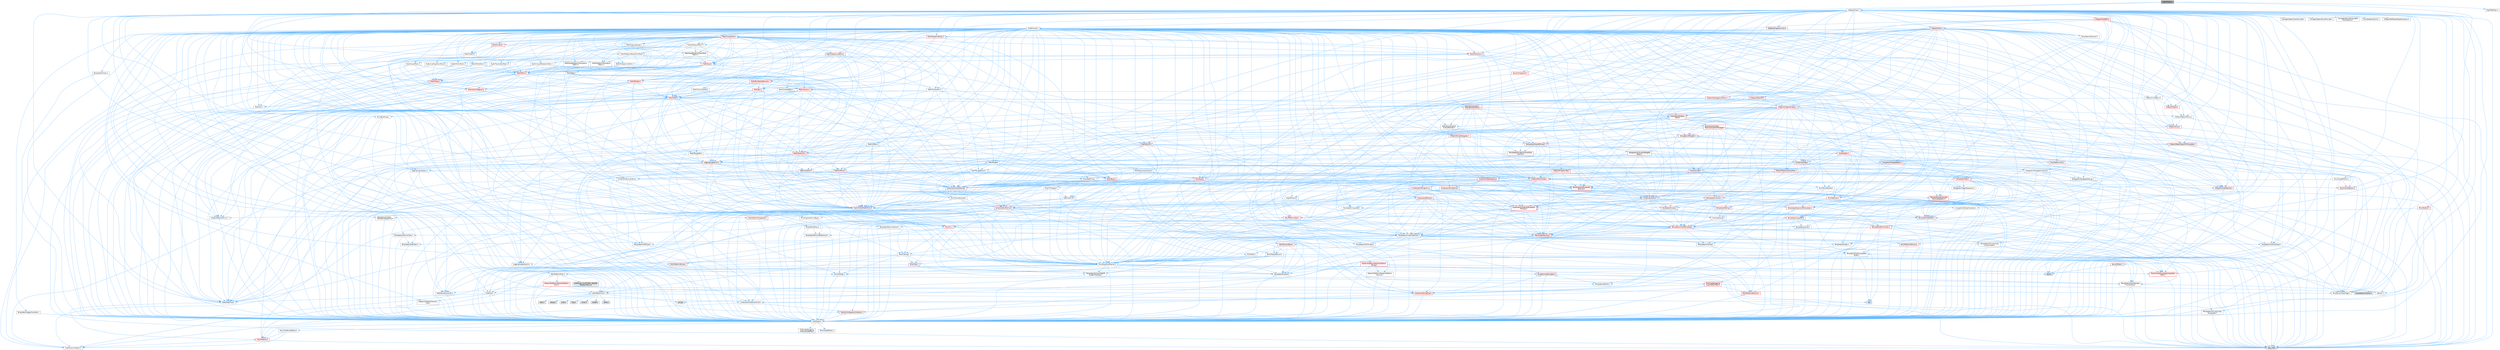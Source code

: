 digraph "RigVMTraits.h"
{
 // INTERACTIVE_SVG=YES
 // LATEX_PDF_SIZE
  bgcolor="transparent";
  edge [fontname=Helvetica,fontsize=10,labelfontname=Helvetica,labelfontsize=10];
  node [fontname=Helvetica,fontsize=10,shape=box,height=0.2,width=0.4];
  Node1 [id="Node000001",label="RigVMTraits.h",height=0.2,width=0.4,color="gray40", fillcolor="grey60", style="filled", fontcolor="black",tooltip=" "];
  Node1 -> Node2 [id="edge1_Node000001_Node000002",color="steelblue1",style="solid",tooltip=" "];
  Node2 [id="Node000002",label="CoreMinimal.h",height=0.2,width=0.4,color="grey40", fillcolor="white", style="filled",URL="$d7/d67/CoreMinimal_8h.html",tooltip=" "];
  Node2 -> Node3 [id="edge2_Node000002_Node000003",color="steelblue1",style="solid",tooltip=" "];
  Node3 [id="Node000003",label="CoreTypes.h",height=0.2,width=0.4,color="grey40", fillcolor="white", style="filled",URL="$dc/dec/CoreTypes_8h.html",tooltip=" "];
  Node3 -> Node4 [id="edge3_Node000003_Node000004",color="steelblue1",style="solid",tooltip=" "];
  Node4 [id="Node000004",label="HAL/Platform.h",height=0.2,width=0.4,color="red", fillcolor="#FFF0F0", style="filled",URL="$d9/dd0/Platform_8h.html",tooltip=" "];
  Node4 -> Node7 [id="edge4_Node000004_Node000007",color="steelblue1",style="solid",tooltip=" "];
  Node7 [id="Node000007",label="type_traits",height=0.2,width=0.4,color="grey60", fillcolor="#E0E0E0", style="filled",tooltip=" "];
  Node4 -> Node8 [id="edge5_Node000004_Node000008",color="steelblue1",style="solid",tooltip=" "];
  Node8 [id="Node000008",label="PreprocessorHelpers.h",height=0.2,width=0.4,color="grey40", fillcolor="white", style="filled",URL="$db/ddb/PreprocessorHelpers_8h.html",tooltip=" "];
  Node3 -> Node14 [id="edge6_Node000003_Node000014",color="steelblue1",style="solid",tooltip=" "];
  Node14 [id="Node000014",label="ProfilingDebugging\l/UMemoryDefines.h",height=0.2,width=0.4,color="grey40", fillcolor="white", style="filled",URL="$d2/da2/UMemoryDefines_8h.html",tooltip=" "];
  Node3 -> Node15 [id="edge7_Node000003_Node000015",color="steelblue1",style="solid",tooltip=" "];
  Node15 [id="Node000015",label="Misc/CoreMiscDefines.h",height=0.2,width=0.4,color="grey40", fillcolor="white", style="filled",URL="$da/d38/CoreMiscDefines_8h.html",tooltip=" "];
  Node15 -> Node4 [id="edge8_Node000015_Node000004",color="steelblue1",style="solid",tooltip=" "];
  Node15 -> Node8 [id="edge9_Node000015_Node000008",color="steelblue1",style="solid",tooltip=" "];
  Node3 -> Node16 [id="edge10_Node000003_Node000016",color="steelblue1",style="solid",tooltip=" "];
  Node16 [id="Node000016",label="Misc/CoreDefines.h",height=0.2,width=0.4,color="grey40", fillcolor="white", style="filled",URL="$d3/dd2/CoreDefines_8h.html",tooltip=" "];
  Node2 -> Node17 [id="edge11_Node000002_Node000017",color="steelblue1",style="solid",tooltip=" "];
  Node17 [id="Node000017",label="CoreFwd.h",height=0.2,width=0.4,color="grey40", fillcolor="white", style="filled",URL="$d1/d1e/CoreFwd_8h.html",tooltip=" "];
  Node17 -> Node3 [id="edge12_Node000017_Node000003",color="steelblue1",style="solid",tooltip=" "];
  Node17 -> Node18 [id="edge13_Node000017_Node000018",color="steelblue1",style="solid",tooltip=" "];
  Node18 [id="Node000018",label="Containers/ContainersFwd.h",height=0.2,width=0.4,color="grey40", fillcolor="white", style="filled",URL="$d4/d0a/ContainersFwd_8h.html",tooltip=" "];
  Node18 -> Node4 [id="edge14_Node000018_Node000004",color="steelblue1",style="solid",tooltip=" "];
  Node18 -> Node3 [id="edge15_Node000018_Node000003",color="steelblue1",style="solid",tooltip=" "];
  Node18 -> Node19 [id="edge16_Node000018_Node000019",color="steelblue1",style="solid",tooltip=" "];
  Node19 [id="Node000019",label="Traits/IsContiguousContainer.h",height=0.2,width=0.4,color="red", fillcolor="#FFF0F0", style="filled",URL="$d5/d3c/IsContiguousContainer_8h.html",tooltip=" "];
  Node19 -> Node3 [id="edge17_Node000019_Node000003",color="steelblue1",style="solid",tooltip=" "];
  Node17 -> Node22 [id="edge18_Node000017_Node000022",color="steelblue1",style="solid",tooltip=" "];
  Node22 [id="Node000022",label="Math/MathFwd.h",height=0.2,width=0.4,color="grey40", fillcolor="white", style="filled",URL="$d2/d10/MathFwd_8h.html",tooltip=" "];
  Node22 -> Node4 [id="edge19_Node000022_Node000004",color="steelblue1",style="solid",tooltip=" "];
  Node17 -> Node23 [id="edge20_Node000017_Node000023",color="steelblue1",style="solid",tooltip=" "];
  Node23 [id="Node000023",label="UObject/UObjectHierarchy\lFwd.h",height=0.2,width=0.4,color="grey40", fillcolor="white", style="filled",URL="$d3/d13/UObjectHierarchyFwd_8h.html",tooltip=" "];
  Node2 -> Node23 [id="edge21_Node000002_Node000023",color="steelblue1",style="solid",tooltip=" "];
  Node2 -> Node18 [id="edge22_Node000002_Node000018",color="steelblue1",style="solid",tooltip=" "];
  Node2 -> Node24 [id="edge23_Node000002_Node000024",color="steelblue1",style="solid",tooltip=" "];
  Node24 [id="Node000024",label="Misc/VarArgs.h",height=0.2,width=0.4,color="grey40", fillcolor="white", style="filled",URL="$d5/d6f/VarArgs_8h.html",tooltip=" "];
  Node24 -> Node3 [id="edge24_Node000024_Node000003",color="steelblue1",style="solid",tooltip=" "];
  Node2 -> Node25 [id="edge25_Node000002_Node000025",color="steelblue1",style="solid",tooltip=" "];
  Node25 [id="Node000025",label="Logging/LogVerbosity.h",height=0.2,width=0.4,color="grey40", fillcolor="white", style="filled",URL="$d2/d8f/LogVerbosity_8h.html",tooltip=" "];
  Node25 -> Node3 [id="edge26_Node000025_Node000003",color="steelblue1",style="solid",tooltip=" "];
  Node2 -> Node26 [id="edge27_Node000002_Node000026",color="steelblue1",style="solid",tooltip=" "];
  Node26 [id="Node000026",label="Misc/OutputDevice.h",height=0.2,width=0.4,color="grey40", fillcolor="white", style="filled",URL="$d7/d32/OutputDevice_8h.html",tooltip=" "];
  Node26 -> Node17 [id="edge28_Node000026_Node000017",color="steelblue1",style="solid",tooltip=" "];
  Node26 -> Node3 [id="edge29_Node000026_Node000003",color="steelblue1",style="solid",tooltip=" "];
  Node26 -> Node25 [id="edge30_Node000026_Node000025",color="steelblue1",style="solid",tooltip=" "];
  Node26 -> Node24 [id="edge31_Node000026_Node000024",color="steelblue1",style="solid",tooltip=" "];
  Node26 -> Node27 [id="edge32_Node000026_Node000027",color="steelblue1",style="solid",tooltip=" "];
  Node27 [id="Node000027",label="Templates/IsArrayOrRefOf\lTypeByPredicate.h",height=0.2,width=0.4,color="grey40", fillcolor="white", style="filled",URL="$d6/da1/IsArrayOrRefOfTypeByPredicate_8h.html",tooltip=" "];
  Node27 -> Node3 [id="edge33_Node000027_Node000003",color="steelblue1",style="solid",tooltip=" "];
  Node26 -> Node28 [id="edge34_Node000026_Node000028",color="steelblue1",style="solid",tooltip=" "];
  Node28 [id="Node000028",label="Templates/IsValidVariadic\lFunctionArg.h",height=0.2,width=0.4,color="grey40", fillcolor="white", style="filled",URL="$d0/dc8/IsValidVariadicFunctionArg_8h.html",tooltip=" "];
  Node28 -> Node3 [id="edge35_Node000028_Node000003",color="steelblue1",style="solid",tooltip=" "];
  Node28 -> Node29 [id="edge36_Node000028_Node000029",color="steelblue1",style="solid",tooltip=" "];
  Node29 [id="Node000029",label="IsEnum.h",height=0.2,width=0.4,color="grey40", fillcolor="white", style="filled",URL="$d4/de5/IsEnum_8h.html",tooltip=" "];
  Node28 -> Node7 [id="edge37_Node000028_Node000007",color="steelblue1",style="solid",tooltip=" "];
  Node26 -> Node30 [id="edge38_Node000026_Node000030",color="steelblue1",style="solid",tooltip=" "];
  Node30 [id="Node000030",label="Traits/IsCharEncodingCompatible\lWith.h",height=0.2,width=0.4,color="red", fillcolor="#FFF0F0", style="filled",URL="$df/dd1/IsCharEncodingCompatibleWith_8h.html",tooltip=" "];
  Node30 -> Node7 [id="edge39_Node000030_Node000007",color="steelblue1",style="solid",tooltip=" "];
  Node2 -> Node32 [id="edge40_Node000002_Node000032",color="steelblue1",style="solid",tooltip=" "];
  Node32 [id="Node000032",label="HAL/PlatformCrt.h",height=0.2,width=0.4,color="grey40", fillcolor="white", style="filled",URL="$d8/d75/PlatformCrt_8h.html",tooltip=" "];
  Node32 -> Node33 [id="edge41_Node000032_Node000033",color="steelblue1",style="solid",tooltip=" "];
  Node33 [id="Node000033",label="new",height=0.2,width=0.4,color="grey60", fillcolor="#E0E0E0", style="filled",tooltip=" "];
  Node32 -> Node34 [id="edge42_Node000032_Node000034",color="steelblue1",style="solid",tooltip=" "];
  Node34 [id="Node000034",label="wchar.h",height=0.2,width=0.4,color="grey60", fillcolor="#E0E0E0", style="filled",tooltip=" "];
  Node32 -> Node35 [id="edge43_Node000032_Node000035",color="steelblue1",style="solid",tooltip=" "];
  Node35 [id="Node000035",label="stddef.h",height=0.2,width=0.4,color="grey60", fillcolor="#E0E0E0", style="filled",tooltip=" "];
  Node32 -> Node36 [id="edge44_Node000032_Node000036",color="steelblue1",style="solid",tooltip=" "];
  Node36 [id="Node000036",label="stdlib.h",height=0.2,width=0.4,color="grey60", fillcolor="#E0E0E0", style="filled",tooltip=" "];
  Node32 -> Node37 [id="edge45_Node000032_Node000037",color="steelblue1",style="solid",tooltip=" "];
  Node37 [id="Node000037",label="stdio.h",height=0.2,width=0.4,color="grey60", fillcolor="#E0E0E0", style="filled",tooltip=" "];
  Node32 -> Node38 [id="edge46_Node000032_Node000038",color="steelblue1",style="solid",tooltip=" "];
  Node38 [id="Node000038",label="stdarg.h",height=0.2,width=0.4,color="grey60", fillcolor="#E0E0E0", style="filled",tooltip=" "];
  Node32 -> Node39 [id="edge47_Node000032_Node000039",color="steelblue1",style="solid",tooltip=" "];
  Node39 [id="Node000039",label="math.h",height=0.2,width=0.4,color="grey60", fillcolor="#E0E0E0", style="filled",tooltip=" "];
  Node32 -> Node40 [id="edge48_Node000032_Node000040",color="steelblue1",style="solid",tooltip=" "];
  Node40 [id="Node000040",label="float.h",height=0.2,width=0.4,color="grey60", fillcolor="#E0E0E0", style="filled",tooltip=" "];
  Node32 -> Node41 [id="edge49_Node000032_Node000041",color="steelblue1",style="solid",tooltip=" "];
  Node41 [id="Node000041",label="string.h",height=0.2,width=0.4,color="grey60", fillcolor="#E0E0E0", style="filled",tooltip=" "];
  Node2 -> Node42 [id="edge50_Node000002_Node000042",color="steelblue1",style="solid",tooltip=" "];
  Node42 [id="Node000042",label="HAL/PlatformMisc.h",height=0.2,width=0.4,color="grey40", fillcolor="white", style="filled",URL="$d0/df5/PlatformMisc_8h.html",tooltip=" "];
  Node42 -> Node3 [id="edge51_Node000042_Node000003",color="steelblue1",style="solid",tooltip=" "];
  Node42 -> Node43 [id="edge52_Node000042_Node000043",color="steelblue1",style="solid",tooltip=" "];
  Node43 [id="Node000043",label="GenericPlatform/GenericPlatform\lMisc.h",height=0.2,width=0.4,color="red", fillcolor="#FFF0F0", style="filled",URL="$db/d9a/GenericPlatformMisc_8h.html",tooltip=" "];
  Node43 -> Node44 [id="edge53_Node000043_Node000044",color="steelblue1",style="solid",tooltip=" "];
  Node44 [id="Node000044",label="Containers/StringFwd.h",height=0.2,width=0.4,color="red", fillcolor="#FFF0F0", style="filled",URL="$df/d37/StringFwd_8h.html",tooltip=" "];
  Node44 -> Node3 [id="edge54_Node000044_Node000003",color="steelblue1",style="solid",tooltip=" "];
  Node44 -> Node19 [id="edge55_Node000044_Node000019",color="steelblue1",style="solid",tooltip=" "];
  Node43 -> Node17 [id="edge56_Node000043_Node000017",color="steelblue1",style="solid",tooltip=" "];
  Node43 -> Node3 [id="edge57_Node000043_Node000003",color="steelblue1",style="solid",tooltip=" "];
  Node43 -> Node32 [id="edge58_Node000043_Node000032",color="steelblue1",style="solid",tooltip=" "];
  Node43 -> Node47 [id="edge59_Node000043_Node000047",color="steelblue1",style="solid",tooltip=" "];
  Node47 [id="Node000047",label="Math/NumericLimits.h",height=0.2,width=0.4,color="grey40", fillcolor="white", style="filled",URL="$df/d1b/NumericLimits_8h.html",tooltip=" "];
  Node47 -> Node3 [id="edge60_Node000047_Node000003",color="steelblue1",style="solid",tooltip=" "];
  Node43 -> Node49 [id="edge61_Node000043_Node000049",color="steelblue1",style="solid",tooltip=" "];
  Node49 [id="Node000049",label="Misc/EnumClassFlags.h",height=0.2,width=0.4,color="grey40", fillcolor="white", style="filled",URL="$d8/de7/EnumClassFlags_8h.html",tooltip=" "];
  Node42 -> Node52 [id="edge62_Node000042_Node000052",color="steelblue1",style="solid",tooltip=" "];
  Node52 [id="Node000052",label="COMPILED_PLATFORM_HEADER\l(PlatformMisc.h)",height=0.2,width=0.4,color="grey60", fillcolor="#E0E0E0", style="filled",tooltip=" "];
  Node42 -> Node53 [id="edge63_Node000042_Node000053",color="steelblue1",style="solid",tooltip=" "];
  Node53 [id="Node000053",label="ProfilingDebugging\l/CpuProfilerTrace.h",height=0.2,width=0.4,color="red", fillcolor="#FFF0F0", style="filled",URL="$da/dcb/CpuProfilerTrace_8h.html",tooltip=" "];
  Node53 -> Node3 [id="edge64_Node000053_Node000003",color="steelblue1",style="solid",tooltip=" "];
  Node53 -> Node18 [id="edge65_Node000053_Node000018",color="steelblue1",style="solid",tooltip=" "];
  Node53 -> Node54 [id="edge66_Node000053_Node000054",color="steelblue1",style="solid",tooltip=" "];
  Node54 [id="Node000054",label="HAL/PlatformAtomics.h",height=0.2,width=0.4,color="red", fillcolor="#FFF0F0", style="filled",URL="$d3/d36/PlatformAtomics_8h.html",tooltip=" "];
  Node54 -> Node3 [id="edge67_Node000054_Node000003",color="steelblue1",style="solid",tooltip=" "];
  Node53 -> Node8 [id="edge68_Node000053_Node000008",color="steelblue1",style="solid",tooltip=" "];
  Node53 -> Node58 [id="edge69_Node000053_Node000058",color="steelblue1",style="solid",tooltip=" "];
  Node58 [id="Node000058",label="Trace/Detail/Channel.h",height=0.2,width=0.4,color="grey60", fillcolor="#E0E0E0", style="filled",tooltip=" "];
  Node2 -> Node61 [id="edge70_Node000002_Node000061",color="steelblue1",style="solid",tooltip=" "];
  Node61 [id="Node000061",label="Misc/AssertionMacros.h",height=0.2,width=0.4,color="grey40", fillcolor="white", style="filled",URL="$d0/dfa/AssertionMacros_8h.html",tooltip=" "];
  Node61 -> Node3 [id="edge71_Node000061_Node000003",color="steelblue1",style="solid",tooltip=" "];
  Node61 -> Node4 [id="edge72_Node000061_Node000004",color="steelblue1",style="solid",tooltip=" "];
  Node61 -> Node42 [id="edge73_Node000061_Node000042",color="steelblue1",style="solid",tooltip=" "];
  Node61 -> Node8 [id="edge74_Node000061_Node000008",color="steelblue1",style="solid",tooltip=" "];
  Node61 -> Node62 [id="edge75_Node000061_Node000062",color="steelblue1",style="solid",tooltip=" "];
  Node62 [id="Node000062",label="Templates/EnableIf.h",height=0.2,width=0.4,color="grey40", fillcolor="white", style="filled",URL="$d7/d60/EnableIf_8h.html",tooltip=" "];
  Node62 -> Node3 [id="edge76_Node000062_Node000003",color="steelblue1",style="solid",tooltip=" "];
  Node61 -> Node27 [id="edge77_Node000061_Node000027",color="steelblue1",style="solid",tooltip=" "];
  Node61 -> Node28 [id="edge78_Node000061_Node000028",color="steelblue1",style="solid",tooltip=" "];
  Node61 -> Node30 [id="edge79_Node000061_Node000030",color="steelblue1",style="solid",tooltip=" "];
  Node61 -> Node24 [id="edge80_Node000061_Node000024",color="steelblue1",style="solid",tooltip=" "];
  Node61 -> Node63 [id="edge81_Node000061_Node000063",color="steelblue1",style="solid",tooltip=" "];
  Node63 [id="Node000063",label="String/FormatStringSan.h",height=0.2,width=0.4,color="red", fillcolor="#FFF0F0", style="filled",URL="$d3/d8b/FormatStringSan_8h.html",tooltip=" "];
  Node63 -> Node7 [id="edge82_Node000063_Node000007",color="steelblue1",style="solid",tooltip=" "];
  Node63 -> Node3 [id="edge83_Node000063_Node000003",color="steelblue1",style="solid",tooltip=" "];
  Node63 -> Node65 [id="edge84_Node000063_Node000065",color="steelblue1",style="solid",tooltip=" "];
  Node65 [id="Node000065",label="Templates/Identity.h",height=0.2,width=0.4,color="grey40", fillcolor="white", style="filled",URL="$d0/dd5/Identity_8h.html",tooltip=" "];
  Node63 -> Node28 [id="edge85_Node000063_Node000028",color="steelblue1",style="solid",tooltip=" "];
  Node63 -> Node18 [id="edge86_Node000063_Node000018",color="steelblue1",style="solid",tooltip=" "];
  Node61 -> Node69 [id="edge87_Node000061_Node000069",color="steelblue1",style="solid",tooltip=" "];
  Node69 [id="Node000069",label="atomic",height=0.2,width=0.4,color="grey60", fillcolor="#E0E0E0", style="filled",tooltip=" "];
  Node2 -> Node70 [id="edge88_Node000002_Node000070",color="steelblue1",style="solid",tooltip=" "];
  Node70 [id="Node000070",label="Templates/IsPointer.h",height=0.2,width=0.4,color="grey40", fillcolor="white", style="filled",URL="$d7/d05/IsPointer_8h.html",tooltip=" "];
  Node70 -> Node3 [id="edge89_Node000070_Node000003",color="steelblue1",style="solid",tooltip=" "];
  Node2 -> Node71 [id="edge90_Node000002_Node000071",color="steelblue1",style="solid",tooltip=" "];
  Node71 [id="Node000071",label="HAL/PlatformMemory.h",height=0.2,width=0.4,color="red", fillcolor="#FFF0F0", style="filled",URL="$de/d68/PlatformMemory_8h.html",tooltip=" "];
  Node71 -> Node3 [id="edge91_Node000071_Node000003",color="steelblue1",style="solid",tooltip=" "];
  Node2 -> Node54 [id="edge92_Node000002_Node000054",color="steelblue1",style="solid",tooltip=" "];
  Node2 -> Node76 [id="edge93_Node000002_Node000076",color="steelblue1",style="solid",tooltip=" "];
  Node76 [id="Node000076",label="Misc/Exec.h",height=0.2,width=0.4,color="grey40", fillcolor="white", style="filled",URL="$de/ddb/Exec_8h.html",tooltip=" "];
  Node76 -> Node3 [id="edge94_Node000076_Node000003",color="steelblue1",style="solid",tooltip=" "];
  Node76 -> Node61 [id="edge95_Node000076_Node000061",color="steelblue1",style="solid",tooltip=" "];
  Node2 -> Node77 [id="edge96_Node000002_Node000077",color="steelblue1",style="solid",tooltip=" "];
  Node77 [id="Node000077",label="HAL/MemoryBase.h",height=0.2,width=0.4,color="red", fillcolor="#FFF0F0", style="filled",URL="$d6/d9f/MemoryBase_8h.html",tooltip=" "];
  Node77 -> Node3 [id="edge97_Node000077_Node000003",color="steelblue1",style="solid",tooltip=" "];
  Node77 -> Node54 [id="edge98_Node000077_Node000054",color="steelblue1",style="solid",tooltip=" "];
  Node77 -> Node32 [id="edge99_Node000077_Node000032",color="steelblue1",style="solid",tooltip=" "];
  Node77 -> Node76 [id="edge100_Node000077_Node000076",color="steelblue1",style="solid",tooltip=" "];
  Node77 -> Node26 [id="edge101_Node000077_Node000026",color="steelblue1",style="solid",tooltip=" "];
  Node2 -> Node87 [id="edge102_Node000002_Node000087",color="steelblue1",style="solid",tooltip=" "];
  Node87 [id="Node000087",label="HAL/UnrealMemory.h",height=0.2,width=0.4,color="red", fillcolor="#FFF0F0", style="filled",URL="$d9/d96/UnrealMemory_8h.html",tooltip=" "];
  Node87 -> Node3 [id="edge103_Node000087_Node000003",color="steelblue1",style="solid",tooltip=" "];
  Node87 -> Node77 [id="edge104_Node000087_Node000077",color="steelblue1",style="solid",tooltip=" "];
  Node87 -> Node71 [id="edge105_Node000087_Node000071",color="steelblue1",style="solid",tooltip=" "];
  Node87 -> Node70 [id="edge106_Node000087_Node000070",color="steelblue1",style="solid",tooltip=" "];
  Node2 -> Node89 [id="edge107_Node000002_Node000089",color="steelblue1",style="solid",tooltip=" "];
  Node89 [id="Node000089",label="Templates/IsArithmetic.h",height=0.2,width=0.4,color="grey40", fillcolor="white", style="filled",URL="$d2/d5d/IsArithmetic_8h.html",tooltip=" "];
  Node89 -> Node3 [id="edge108_Node000089_Node000003",color="steelblue1",style="solid",tooltip=" "];
  Node2 -> Node83 [id="edge109_Node000002_Node000083",color="steelblue1",style="solid",tooltip=" "];
  Node83 [id="Node000083",label="Templates/AndOrNot.h",height=0.2,width=0.4,color="grey40", fillcolor="white", style="filled",URL="$db/d0a/AndOrNot_8h.html",tooltip=" "];
  Node83 -> Node3 [id="edge110_Node000083_Node000003",color="steelblue1",style="solid",tooltip=" "];
  Node2 -> Node90 [id="edge111_Node000002_Node000090",color="steelblue1",style="solid",tooltip=" "];
  Node90 [id="Node000090",label="Templates/IsPODType.h",height=0.2,width=0.4,color="grey40", fillcolor="white", style="filled",URL="$d7/db1/IsPODType_8h.html",tooltip=" "];
  Node90 -> Node3 [id="edge112_Node000090_Node000003",color="steelblue1",style="solid",tooltip=" "];
  Node2 -> Node91 [id="edge113_Node000002_Node000091",color="steelblue1",style="solid",tooltip=" "];
  Node91 [id="Node000091",label="Templates/IsUECoreType.h",height=0.2,width=0.4,color="grey40", fillcolor="white", style="filled",URL="$d1/db8/IsUECoreType_8h.html",tooltip=" "];
  Node91 -> Node3 [id="edge114_Node000091_Node000003",color="steelblue1",style="solid",tooltip=" "];
  Node91 -> Node7 [id="edge115_Node000091_Node000007",color="steelblue1",style="solid",tooltip=" "];
  Node2 -> Node84 [id="edge116_Node000002_Node000084",color="steelblue1",style="solid",tooltip=" "];
  Node84 [id="Node000084",label="Templates/IsTriviallyCopy\lConstructible.h",height=0.2,width=0.4,color="grey40", fillcolor="white", style="filled",URL="$d3/d78/IsTriviallyCopyConstructible_8h.html",tooltip=" "];
  Node84 -> Node3 [id="edge117_Node000084_Node000003",color="steelblue1",style="solid",tooltip=" "];
  Node84 -> Node7 [id="edge118_Node000084_Node000007",color="steelblue1",style="solid",tooltip=" "];
  Node2 -> Node92 [id="edge119_Node000002_Node000092",color="steelblue1",style="solid",tooltip=" "];
  Node92 [id="Node000092",label="Templates/UnrealTypeTraits.h",height=0.2,width=0.4,color="grey40", fillcolor="white", style="filled",URL="$d2/d2d/UnrealTypeTraits_8h.html",tooltip=" "];
  Node92 -> Node3 [id="edge120_Node000092_Node000003",color="steelblue1",style="solid",tooltip=" "];
  Node92 -> Node70 [id="edge121_Node000092_Node000070",color="steelblue1",style="solid",tooltip=" "];
  Node92 -> Node61 [id="edge122_Node000092_Node000061",color="steelblue1",style="solid",tooltip=" "];
  Node92 -> Node83 [id="edge123_Node000092_Node000083",color="steelblue1",style="solid",tooltip=" "];
  Node92 -> Node62 [id="edge124_Node000092_Node000062",color="steelblue1",style="solid",tooltip=" "];
  Node92 -> Node89 [id="edge125_Node000092_Node000089",color="steelblue1",style="solid",tooltip=" "];
  Node92 -> Node29 [id="edge126_Node000092_Node000029",color="steelblue1",style="solid",tooltip=" "];
  Node92 -> Node93 [id="edge127_Node000092_Node000093",color="steelblue1",style="solid",tooltip=" "];
  Node93 [id="Node000093",label="Templates/Models.h",height=0.2,width=0.4,color="grey40", fillcolor="white", style="filled",URL="$d3/d0c/Models_8h.html",tooltip=" "];
  Node93 -> Node65 [id="edge128_Node000093_Node000065",color="steelblue1",style="solid",tooltip=" "];
  Node92 -> Node90 [id="edge129_Node000092_Node000090",color="steelblue1",style="solid",tooltip=" "];
  Node92 -> Node91 [id="edge130_Node000092_Node000091",color="steelblue1",style="solid",tooltip=" "];
  Node92 -> Node84 [id="edge131_Node000092_Node000084",color="steelblue1",style="solid",tooltip=" "];
  Node2 -> Node62 [id="edge132_Node000002_Node000062",color="steelblue1",style="solid",tooltip=" "];
  Node2 -> Node94 [id="edge133_Node000002_Node000094",color="steelblue1",style="solid",tooltip=" "];
  Node94 [id="Node000094",label="Templates/RemoveReference.h",height=0.2,width=0.4,color="grey40", fillcolor="white", style="filled",URL="$da/dbe/RemoveReference_8h.html",tooltip=" "];
  Node94 -> Node3 [id="edge134_Node000094_Node000003",color="steelblue1",style="solid",tooltip=" "];
  Node2 -> Node95 [id="edge135_Node000002_Node000095",color="steelblue1",style="solid",tooltip=" "];
  Node95 [id="Node000095",label="Templates/IntegralConstant.h",height=0.2,width=0.4,color="grey40", fillcolor="white", style="filled",URL="$db/d1b/IntegralConstant_8h.html",tooltip=" "];
  Node95 -> Node3 [id="edge136_Node000095_Node000003",color="steelblue1",style="solid",tooltip=" "];
  Node2 -> Node96 [id="edge137_Node000002_Node000096",color="steelblue1",style="solid",tooltip=" "];
  Node96 [id="Node000096",label="Templates/IsClass.h",height=0.2,width=0.4,color="grey40", fillcolor="white", style="filled",URL="$db/dcb/IsClass_8h.html",tooltip=" "];
  Node96 -> Node3 [id="edge138_Node000096_Node000003",color="steelblue1",style="solid",tooltip=" "];
  Node2 -> Node97 [id="edge139_Node000002_Node000097",color="steelblue1",style="solid",tooltip=" "];
  Node97 [id="Node000097",label="Templates/TypeCompatible\lBytes.h",height=0.2,width=0.4,color="grey40", fillcolor="white", style="filled",URL="$df/d0a/TypeCompatibleBytes_8h.html",tooltip=" "];
  Node97 -> Node3 [id="edge140_Node000097_Node000003",color="steelblue1",style="solid",tooltip=" "];
  Node97 -> Node41 [id="edge141_Node000097_Node000041",color="steelblue1",style="solid",tooltip=" "];
  Node97 -> Node33 [id="edge142_Node000097_Node000033",color="steelblue1",style="solid",tooltip=" "];
  Node97 -> Node7 [id="edge143_Node000097_Node000007",color="steelblue1",style="solid",tooltip=" "];
  Node2 -> Node19 [id="edge144_Node000002_Node000019",color="steelblue1",style="solid",tooltip=" "];
  Node2 -> Node98 [id="edge145_Node000002_Node000098",color="steelblue1",style="solid",tooltip=" "];
  Node98 [id="Node000098",label="Templates/UnrealTemplate.h",height=0.2,width=0.4,color="red", fillcolor="#FFF0F0", style="filled",URL="$d4/d24/UnrealTemplate_8h.html",tooltip=" "];
  Node98 -> Node3 [id="edge146_Node000098_Node000003",color="steelblue1",style="solid",tooltip=" "];
  Node98 -> Node70 [id="edge147_Node000098_Node000070",color="steelblue1",style="solid",tooltip=" "];
  Node98 -> Node87 [id="edge148_Node000098_Node000087",color="steelblue1",style="solid",tooltip=" "];
  Node98 -> Node92 [id="edge149_Node000098_Node000092",color="steelblue1",style="solid",tooltip=" "];
  Node98 -> Node94 [id="edge150_Node000098_Node000094",color="steelblue1",style="solid",tooltip=" "];
  Node98 -> Node97 [id="edge151_Node000098_Node000097",color="steelblue1",style="solid",tooltip=" "];
  Node98 -> Node65 [id="edge152_Node000098_Node000065",color="steelblue1",style="solid",tooltip=" "];
  Node98 -> Node19 [id="edge153_Node000098_Node000019",color="steelblue1",style="solid",tooltip=" "];
  Node98 -> Node7 [id="edge154_Node000098_Node000007",color="steelblue1",style="solid",tooltip=" "];
  Node2 -> Node47 [id="edge155_Node000002_Node000047",color="steelblue1",style="solid",tooltip=" "];
  Node2 -> Node102 [id="edge156_Node000002_Node000102",color="steelblue1",style="solid",tooltip=" "];
  Node102 [id="Node000102",label="HAL/PlatformMath.h",height=0.2,width=0.4,color="red", fillcolor="#FFF0F0", style="filled",URL="$dc/d53/PlatformMath_8h.html",tooltip=" "];
  Node102 -> Node3 [id="edge157_Node000102_Node000003",color="steelblue1",style="solid",tooltip=" "];
  Node2 -> Node85 [id="edge158_Node000002_Node000085",color="steelblue1",style="solid",tooltip=" "];
  Node85 [id="Node000085",label="Templates/IsTriviallyCopy\lAssignable.h",height=0.2,width=0.4,color="grey40", fillcolor="white", style="filled",URL="$d2/df2/IsTriviallyCopyAssignable_8h.html",tooltip=" "];
  Node85 -> Node3 [id="edge159_Node000085_Node000003",color="steelblue1",style="solid",tooltip=" "];
  Node85 -> Node7 [id="edge160_Node000085_Node000007",color="steelblue1",style="solid",tooltip=" "];
  Node2 -> Node110 [id="edge161_Node000002_Node000110",color="steelblue1",style="solid",tooltip=" "];
  Node110 [id="Node000110",label="Templates/MemoryOps.h",height=0.2,width=0.4,color="red", fillcolor="#FFF0F0", style="filled",URL="$db/dea/MemoryOps_8h.html",tooltip=" "];
  Node110 -> Node3 [id="edge162_Node000110_Node000003",color="steelblue1",style="solid",tooltip=" "];
  Node110 -> Node87 [id="edge163_Node000110_Node000087",color="steelblue1",style="solid",tooltip=" "];
  Node110 -> Node85 [id="edge164_Node000110_Node000085",color="steelblue1",style="solid",tooltip=" "];
  Node110 -> Node84 [id="edge165_Node000110_Node000084",color="steelblue1",style="solid",tooltip=" "];
  Node110 -> Node92 [id="edge166_Node000110_Node000092",color="steelblue1",style="solid",tooltip=" "];
  Node110 -> Node33 [id="edge167_Node000110_Node000033",color="steelblue1",style="solid",tooltip=" "];
  Node110 -> Node7 [id="edge168_Node000110_Node000007",color="steelblue1",style="solid",tooltip=" "];
  Node2 -> Node111 [id="edge169_Node000002_Node000111",color="steelblue1",style="solid",tooltip=" "];
  Node111 [id="Node000111",label="Containers/ContainerAllocation\lPolicies.h",height=0.2,width=0.4,color="red", fillcolor="#FFF0F0", style="filled",URL="$d7/dff/ContainerAllocationPolicies_8h.html",tooltip=" "];
  Node111 -> Node3 [id="edge170_Node000111_Node000003",color="steelblue1",style="solid",tooltip=" "];
  Node111 -> Node111 [id="edge171_Node000111_Node000111",color="steelblue1",style="solid",tooltip=" "];
  Node111 -> Node102 [id="edge172_Node000111_Node000102",color="steelblue1",style="solid",tooltip=" "];
  Node111 -> Node87 [id="edge173_Node000111_Node000087",color="steelblue1",style="solid",tooltip=" "];
  Node111 -> Node47 [id="edge174_Node000111_Node000047",color="steelblue1",style="solid",tooltip=" "];
  Node111 -> Node61 [id="edge175_Node000111_Node000061",color="steelblue1",style="solid",tooltip=" "];
  Node111 -> Node110 [id="edge176_Node000111_Node000110",color="steelblue1",style="solid",tooltip=" "];
  Node111 -> Node97 [id="edge177_Node000111_Node000097",color="steelblue1",style="solid",tooltip=" "];
  Node111 -> Node7 [id="edge178_Node000111_Node000007",color="steelblue1",style="solid",tooltip=" "];
  Node2 -> Node114 [id="edge179_Node000002_Node000114",color="steelblue1",style="solid",tooltip=" "];
  Node114 [id="Node000114",label="Templates/IsEnumClass.h",height=0.2,width=0.4,color="grey40", fillcolor="white", style="filled",URL="$d7/d15/IsEnumClass_8h.html",tooltip=" "];
  Node114 -> Node3 [id="edge180_Node000114_Node000003",color="steelblue1",style="solid",tooltip=" "];
  Node114 -> Node83 [id="edge181_Node000114_Node000083",color="steelblue1",style="solid",tooltip=" "];
  Node2 -> Node115 [id="edge182_Node000002_Node000115",color="steelblue1",style="solid",tooltip=" "];
  Node115 [id="Node000115",label="HAL/PlatformProperties.h",height=0.2,width=0.4,color="red", fillcolor="#FFF0F0", style="filled",URL="$d9/db0/PlatformProperties_8h.html",tooltip=" "];
  Node115 -> Node3 [id="edge183_Node000115_Node000003",color="steelblue1",style="solid",tooltip=" "];
  Node2 -> Node118 [id="edge184_Node000002_Node000118",color="steelblue1",style="solid",tooltip=" "];
  Node118 [id="Node000118",label="Misc/EngineVersionBase.h",height=0.2,width=0.4,color="grey40", fillcolor="white", style="filled",URL="$d5/d2b/EngineVersionBase_8h.html",tooltip=" "];
  Node118 -> Node3 [id="edge185_Node000118_Node000003",color="steelblue1",style="solid",tooltip=" "];
  Node2 -> Node119 [id="edge186_Node000002_Node000119",color="steelblue1",style="solid",tooltip=" "];
  Node119 [id="Node000119",label="Internationalization\l/TextNamespaceFwd.h",height=0.2,width=0.4,color="grey40", fillcolor="white", style="filled",URL="$d8/d97/TextNamespaceFwd_8h.html",tooltip=" "];
  Node119 -> Node3 [id="edge187_Node000119_Node000003",color="steelblue1",style="solid",tooltip=" "];
  Node2 -> Node120 [id="edge188_Node000002_Node000120",color="steelblue1",style="solid",tooltip=" "];
  Node120 [id="Node000120",label="Serialization/Archive.h",height=0.2,width=0.4,color="red", fillcolor="#FFF0F0", style="filled",URL="$d7/d3b/Archive_8h.html",tooltip=" "];
  Node120 -> Node17 [id="edge189_Node000120_Node000017",color="steelblue1",style="solid",tooltip=" "];
  Node120 -> Node3 [id="edge190_Node000120_Node000003",color="steelblue1",style="solid",tooltip=" "];
  Node120 -> Node115 [id="edge191_Node000120_Node000115",color="steelblue1",style="solid",tooltip=" "];
  Node120 -> Node119 [id="edge192_Node000120_Node000119",color="steelblue1",style="solid",tooltip=" "];
  Node120 -> Node22 [id="edge193_Node000120_Node000022",color="steelblue1",style="solid",tooltip=" "];
  Node120 -> Node61 [id="edge194_Node000120_Node000061",color="steelblue1",style="solid",tooltip=" "];
  Node120 -> Node118 [id="edge195_Node000120_Node000118",color="steelblue1",style="solid",tooltip=" "];
  Node120 -> Node24 [id="edge196_Node000120_Node000024",color="steelblue1",style="solid",tooltip=" "];
  Node120 -> Node62 [id="edge197_Node000120_Node000062",color="steelblue1",style="solid",tooltip=" "];
  Node120 -> Node27 [id="edge198_Node000120_Node000027",color="steelblue1",style="solid",tooltip=" "];
  Node120 -> Node114 [id="edge199_Node000120_Node000114",color="steelblue1",style="solid",tooltip=" "];
  Node120 -> Node28 [id="edge200_Node000120_Node000028",color="steelblue1",style="solid",tooltip=" "];
  Node120 -> Node98 [id="edge201_Node000120_Node000098",color="steelblue1",style="solid",tooltip=" "];
  Node120 -> Node30 [id="edge202_Node000120_Node000030",color="steelblue1",style="solid",tooltip=" "];
  Node120 -> Node123 [id="edge203_Node000120_Node000123",color="steelblue1",style="solid",tooltip=" "];
  Node123 [id="Node000123",label="UObject/ObjectVersion.h",height=0.2,width=0.4,color="grey40", fillcolor="white", style="filled",URL="$da/d63/ObjectVersion_8h.html",tooltip=" "];
  Node123 -> Node3 [id="edge204_Node000123_Node000003",color="steelblue1",style="solid",tooltip=" "];
  Node2 -> Node124 [id="edge205_Node000002_Node000124",color="steelblue1",style="solid",tooltip=" "];
  Node124 [id="Node000124",label="Templates/Less.h",height=0.2,width=0.4,color="grey40", fillcolor="white", style="filled",URL="$de/dc8/Less_8h.html",tooltip=" "];
  Node124 -> Node3 [id="edge206_Node000124_Node000003",color="steelblue1",style="solid",tooltip=" "];
  Node124 -> Node98 [id="edge207_Node000124_Node000098",color="steelblue1",style="solid",tooltip=" "];
  Node2 -> Node125 [id="edge208_Node000002_Node000125",color="steelblue1",style="solid",tooltip=" "];
  Node125 [id="Node000125",label="Templates/Sorting.h",height=0.2,width=0.4,color="red", fillcolor="#FFF0F0", style="filled",URL="$d3/d9e/Sorting_8h.html",tooltip=" "];
  Node125 -> Node3 [id="edge209_Node000125_Node000003",color="steelblue1",style="solid",tooltip=" "];
  Node125 -> Node102 [id="edge210_Node000125_Node000102",color="steelblue1",style="solid",tooltip=" "];
  Node125 -> Node124 [id="edge211_Node000125_Node000124",color="steelblue1",style="solid",tooltip=" "];
  Node2 -> Node136 [id="edge212_Node000002_Node000136",color="steelblue1",style="solid",tooltip=" "];
  Node136 [id="Node000136",label="Misc/Char.h",height=0.2,width=0.4,color="red", fillcolor="#FFF0F0", style="filled",URL="$d0/d58/Char_8h.html",tooltip=" "];
  Node136 -> Node3 [id="edge213_Node000136_Node000003",color="steelblue1",style="solid",tooltip=" "];
  Node136 -> Node7 [id="edge214_Node000136_Node000007",color="steelblue1",style="solid",tooltip=" "];
  Node2 -> Node139 [id="edge215_Node000002_Node000139",color="steelblue1",style="solid",tooltip=" "];
  Node139 [id="Node000139",label="GenericPlatform/GenericPlatform\lStricmp.h",height=0.2,width=0.4,color="grey40", fillcolor="white", style="filled",URL="$d2/d86/GenericPlatformStricmp_8h.html",tooltip=" "];
  Node139 -> Node3 [id="edge216_Node000139_Node000003",color="steelblue1",style="solid",tooltip=" "];
  Node2 -> Node140 [id="edge217_Node000002_Node000140",color="steelblue1",style="solid",tooltip=" "];
  Node140 [id="Node000140",label="GenericPlatform/GenericPlatform\lString.h",height=0.2,width=0.4,color="red", fillcolor="#FFF0F0", style="filled",URL="$dd/d20/GenericPlatformString_8h.html",tooltip=" "];
  Node140 -> Node3 [id="edge218_Node000140_Node000003",color="steelblue1",style="solid",tooltip=" "];
  Node140 -> Node139 [id="edge219_Node000140_Node000139",color="steelblue1",style="solid",tooltip=" "];
  Node140 -> Node62 [id="edge220_Node000140_Node000062",color="steelblue1",style="solid",tooltip=" "];
  Node140 -> Node30 [id="edge221_Node000140_Node000030",color="steelblue1",style="solid",tooltip=" "];
  Node140 -> Node7 [id="edge222_Node000140_Node000007",color="steelblue1",style="solid",tooltip=" "];
  Node2 -> Node73 [id="edge223_Node000002_Node000073",color="steelblue1",style="solid",tooltip=" "];
  Node73 [id="Node000073",label="HAL/PlatformString.h",height=0.2,width=0.4,color="red", fillcolor="#FFF0F0", style="filled",URL="$db/db5/PlatformString_8h.html",tooltip=" "];
  Node73 -> Node3 [id="edge224_Node000073_Node000003",color="steelblue1",style="solid",tooltip=" "];
  Node2 -> Node143 [id="edge225_Node000002_Node000143",color="steelblue1",style="solid",tooltip=" "];
  Node143 [id="Node000143",label="Misc/CString.h",height=0.2,width=0.4,color="grey40", fillcolor="white", style="filled",URL="$d2/d49/CString_8h.html",tooltip=" "];
  Node143 -> Node3 [id="edge226_Node000143_Node000003",color="steelblue1",style="solid",tooltip=" "];
  Node143 -> Node32 [id="edge227_Node000143_Node000032",color="steelblue1",style="solid",tooltip=" "];
  Node143 -> Node73 [id="edge228_Node000143_Node000073",color="steelblue1",style="solid",tooltip=" "];
  Node143 -> Node61 [id="edge229_Node000143_Node000061",color="steelblue1",style="solid",tooltip=" "];
  Node143 -> Node136 [id="edge230_Node000143_Node000136",color="steelblue1",style="solid",tooltip=" "];
  Node143 -> Node24 [id="edge231_Node000143_Node000024",color="steelblue1",style="solid",tooltip=" "];
  Node143 -> Node27 [id="edge232_Node000143_Node000027",color="steelblue1",style="solid",tooltip=" "];
  Node143 -> Node28 [id="edge233_Node000143_Node000028",color="steelblue1",style="solid",tooltip=" "];
  Node143 -> Node30 [id="edge234_Node000143_Node000030",color="steelblue1",style="solid",tooltip=" "];
  Node2 -> Node144 [id="edge235_Node000002_Node000144",color="steelblue1",style="solid",tooltip=" "];
  Node144 [id="Node000144",label="Misc/Crc.h",height=0.2,width=0.4,color="red", fillcolor="#FFF0F0", style="filled",URL="$d4/dd2/Crc_8h.html",tooltip=" "];
  Node144 -> Node3 [id="edge236_Node000144_Node000003",color="steelblue1",style="solid",tooltip=" "];
  Node144 -> Node73 [id="edge237_Node000144_Node000073",color="steelblue1",style="solid",tooltip=" "];
  Node144 -> Node61 [id="edge238_Node000144_Node000061",color="steelblue1",style="solid",tooltip=" "];
  Node144 -> Node143 [id="edge239_Node000144_Node000143",color="steelblue1",style="solid",tooltip=" "];
  Node144 -> Node136 [id="edge240_Node000144_Node000136",color="steelblue1",style="solid",tooltip=" "];
  Node144 -> Node92 [id="edge241_Node000144_Node000092",color="steelblue1",style="solid",tooltip=" "];
  Node2 -> Node135 [id="edge242_Node000002_Node000135",color="steelblue1",style="solid",tooltip=" "];
  Node135 [id="Node000135",label="Math/UnrealMathUtility.h",height=0.2,width=0.4,color="red", fillcolor="#FFF0F0", style="filled",URL="$db/db8/UnrealMathUtility_8h.html",tooltip=" "];
  Node135 -> Node3 [id="edge243_Node000135_Node000003",color="steelblue1",style="solid",tooltip=" "];
  Node135 -> Node61 [id="edge244_Node000135_Node000061",color="steelblue1",style="solid",tooltip=" "];
  Node135 -> Node102 [id="edge245_Node000135_Node000102",color="steelblue1",style="solid",tooltip=" "];
  Node135 -> Node22 [id="edge246_Node000135_Node000022",color="steelblue1",style="solid",tooltip=" "];
  Node135 -> Node65 [id="edge247_Node000135_Node000065",color="steelblue1",style="solid",tooltip=" "];
  Node2 -> Node145 [id="edge248_Node000002_Node000145",color="steelblue1",style="solid",tooltip=" "];
  Node145 [id="Node000145",label="Containers/UnrealString.h",height=0.2,width=0.4,color="red", fillcolor="#FFF0F0", style="filled",URL="$d5/dba/UnrealString_8h.html",tooltip=" "];
  Node2 -> Node149 [id="edge249_Node000002_Node000149",color="steelblue1",style="solid",tooltip=" "];
  Node149 [id="Node000149",label="Containers/Array.h",height=0.2,width=0.4,color="red", fillcolor="#FFF0F0", style="filled",URL="$df/dd0/Array_8h.html",tooltip=" "];
  Node149 -> Node3 [id="edge250_Node000149_Node000003",color="steelblue1",style="solid",tooltip=" "];
  Node149 -> Node61 [id="edge251_Node000149_Node000061",color="steelblue1",style="solid",tooltip=" "];
  Node149 -> Node87 [id="edge252_Node000149_Node000087",color="steelblue1",style="solid",tooltip=" "];
  Node149 -> Node92 [id="edge253_Node000149_Node000092",color="steelblue1",style="solid",tooltip=" "];
  Node149 -> Node98 [id="edge254_Node000149_Node000098",color="steelblue1",style="solid",tooltip=" "];
  Node149 -> Node111 [id="edge255_Node000149_Node000111",color="steelblue1",style="solid",tooltip=" "];
  Node149 -> Node120 [id="edge256_Node000149_Node000120",color="steelblue1",style="solid",tooltip=" "];
  Node149 -> Node170 [id="edge257_Node000149_Node000170",color="steelblue1",style="solid",tooltip=" "];
  Node170 [id="Node000170",label="Concepts/GetTypeHashable.h",height=0.2,width=0.4,color="grey40", fillcolor="white", style="filled",URL="$d3/da2/GetTypeHashable_8h.html",tooltip=" "];
  Node170 -> Node3 [id="edge258_Node000170_Node000003",color="steelblue1",style="solid",tooltip=" "];
  Node170 -> Node161 [id="edge259_Node000170_Node000161",color="steelblue1",style="solid",tooltip=" "];
  Node161 [id="Node000161",label="Templates/TypeHash.h",height=0.2,width=0.4,color="red", fillcolor="#FFF0F0", style="filled",URL="$d1/d62/TypeHash_8h.html",tooltip=" "];
  Node161 -> Node3 [id="edge260_Node000161_Node000003",color="steelblue1",style="solid",tooltip=" "];
  Node161 -> Node144 [id="edge261_Node000161_Node000144",color="steelblue1",style="solid",tooltip=" "];
  Node161 -> Node7 [id="edge262_Node000161_Node000007",color="steelblue1",style="solid",tooltip=" "];
  Node149 -> Node128 [id="edge263_Node000149_Node000128",color="steelblue1",style="solid",tooltip=" "];
  Node128 [id="Node000128",label="Templates/Invoke.h",height=0.2,width=0.4,color="red", fillcolor="#FFF0F0", style="filled",URL="$d7/deb/Invoke_8h.html",tooltip=" "];
  Node128 -> Node3 [id="edge264_Node000128_Node000003",color="steelblue1",style="solid",tooltip=" "];
  Node128 -> Node98 [id="edge265_Node000128_Node000098",color="steelblue1",style="solid",tooltip=" "];
  Node128 -> Node7 [id="edge266_Node000128_Node000007",color="steelblue1",style="solid",tooltip=" "];
  Node149 -> Node124 [id="edge267_Node000149_Node000124",color="steelblue1",style="solid",tooltip=" "];
  Node149 -> Node125 [id="edge268_Node000149_Node000125",color="steelblue1",style="solid",tooltip=" "];
  Node149 -> Node172 [id="edge269_Node000149_Node000172",color="steelblue1",style="solid",tooltip=" "];
  Node172 [id="Node000172",label="Templates/AlignmentTemplates.h",height=0.2,width=0.4,color="red", fillcolor="#FFF0F0", style="filled",URL="$dd/d32/AlignmentTemplates_8h.html",tooltip=" "];
  Node172 -> Node3 [id="edge270_Node000172_Node000003",color="steelblue1",style="solid",tooltip=" "];
  Node172 -> Node70 [id="edge271_Node000172_Node000070",color="steelblue1",style="solid",tooltip=" "];
  Node149 -> Node7 [id="edge272_Node000149_Node000007",color="steelblue1",style="solid",tooltip=" "];
  Node2 -> Node173 [id="edge273_Node000002_Node000173",color="steelblue1",style="solid",tooltip=" "];
  Node173 [id="Node000173",label="Misc/FrameNumber.h",height=0.2,width=0.4,color="grey40", fillcolor="white", style="filled",URL="$dd/dbd/FrameNumber_8h.html",tooltip=" "];
  Node173 -> Node3 [id="edge274_Node000173_Node000003",color="steelblue1",style="solid",tooltip=" "];
  Node173 -> Node47 [id="edge275_Node000173_Node000047",color="steelblue1",style="solid",tooltip=" "];
  Node173 -> Node135 [id="edge276_Node000173_Node000135",color="steelblue1",style="solid",tooltip=" "];
  Node173 -> Node62 [id="edge277_Node000173_Node000062",color="steelblue1",style="solid",tooltip=" "];
  Node173 -> Node92 [id="edge278_Node000173_Node000092",color="steelblue1",style="solid",tooltip=" "];
  Node2 -> Node174 [id="edge279_Node000002_Node000174",color="steelblue1",style="solid",tooltip=" "];
  Node174 [id="Node000174",label="Misc/Timespan.h",height=0.2,width=0.4,color="grey40", fillcolor="white", style="filled",URL="$da/dd9/Timespan_8h.html",tooltip=" "];
  Node174 -> Node3 [id="edge280_Node000174_Node000003",color="steelblue1",style="solid",tooltip=" "];
  Node174 -> Node175 [id="edge281_Node000174_Node000175",color="steelblue1",style="solid",tooltip=" "];
  Node175 [id="Node000175",label="Math/Interval.h",height=0.2,width=0.4,color="grey40", fillcolor="white", style="filled",URL="$d1/d55/Interval_8h.html",tooltip=" "];
  Node175 -> Node3 [id="edge282_Node000175_Node000003",color="steelblue1",style="solid",tooltip=" "];
  Node175 -> Node89 [id="edge283_Node000175_Node000089",color="steelblue1",style="solid",tooltip=" "];
  Node175 -> Node92 [id="edge284_Node000175_Node000092",color="steelblue1",style="solid",tooltip=" "];
  Node175 -> Node47 [id="edge285_Node000175_Node000047",color="steelblue1",style="solid",tooltip=" "];
  Node175 -> Node135 [id="edge286_Node000175_Node000135",color="steelblue1",style="solid",tooltip=" "];
  Node174 -> Node135 [id="edge287_Node000174_Node000135",color="steelblue1",style="solid",tooltip=" "];
  Node174 -> Node61 [id="edge288_Node000174_Node000061",color="steelblue1",style="solid",tooltip=" "];
  Node2 -> Node176 [id="edge289_Node000002_Node000176",color="steelblue1",style="solid",tooltip=" "];
  Node176 [id="Node000176",label="Containers/StringConv.h",height=0.2,width=0.4,color="red", fillcolor="#FFF0F0", style="filled",URL="$d3/ddf/StringConv_8h.html",tooltip=" "];
  Node176 -> Node3 [id="edge290_Node000176_Node000003",color="steelblue1",style="solid",tooltip=" "];
  Node176 -> Node61 [id="edge291_Node000176_Node000061",color="steelblue1",style="solid",tooltip=" "];
  Node176 -> Node111 [id="edge292_Node000176_Node000111",color="steelblue1",style="solid",tooltip=" "];
  Node176 -> Node149 [id="edge293_Node000176_Node000149",color="steelblue1",style="solid",tooltip=" "];
  Node176 -> Node143 [id="edge294_Node000176_Node000143",color="steelblue1",style="solid",tooltip=" "];
  Node176 -> Node177 [id="edge295_Node000176_Node000177",color="steelblue1",style="solid",tooltip=" "];
  Node177 [id="Node000177",label="Templates/IsArray.h",height=0.2,width=0.4,color="grey40", fillcolor="white", style="filled",URL="$d8/d8d/IsArray_8h.html",tooltip=" "];
  Node177 -> Node3 [id="edge296_Node000177_Node000003",color="steelblue1",style="solid",tooltip=" "];
  Node176 -> Node98 [id="edge297_Node000176_Node000098",color="steelblue1",style="solid",tooltip=" "];
  Node176 -> Node92 [id="edge298_Node000176_Node000092",color="steelblue1",style="solid",tooltip=" "];
  Node176 -> Node30 [id="edge299_Node000176_Node000030",color="steelblue1",style="solid",tooltip=" "];
  Node176 -> Node19 [id="edge300_Node000176_Node000019",color="steelblue1",style="solid",tooltip=" "];
  Node176 -> Node7 [id="edge301_Node000176_Node000007",color="steelblue1",style="solid",tooltip=" "];
  Node2 -> Node178 [id="edge302_Node000002_Node000178",color="steelblue1",style="solid",tooltip=" "];
  Node178 [id="Node000178",label="UObject/UnrealNames.h",height=0.2,width=0.4,color="red", fillcolor="#FFF0F0", style="filled",URL="$d8/db1/UnrealNames_8h.html",tooltip=" "];
  Node178 -> Node3 [id="edge303_Node000178_Node000003",color="steelblue1",style="solid",tooltip=" "];
  Node2 -> Node180 [id="edge304_Node000002_Node000180",color="steelblue1",style="solid",tooltip=" "];
  Node180 [id="Node000180",label="UObject/NameTypes.h",height=0.2,width=0.4,color="red", fillcolor="#FFF0F0", style="filled",URL="$d6/d35/NameTypes_8h.html",tooltip=" "];
  Node180 -> Node3 [id="edge305_Node000180_Node000003",color="steelblue1",style="solid",tooltip=" "];
  Node180 -> Node61 [id="edge306_Node000180_Node000061",color="steelblue1",style="solid",tooltip=" "];
  Node180 -> Node87 [id="edge307_Node000180_Node000087",color="steelblue1",style="solid",tooltip=" "];
  Node180 -> Node92 [id="edge308_Node000180_Node000092",color="steelblue1",style="solid",tooltip=" "];
  Node180 -> Node98 [id="edge309_Node000180_Node000098",color="steelblue1",style="solid",tooltip=" "];
  Node180 -> Node145 [id="edge310_Node000180_Node000145",color="steelblue1",style="solid",tooltip=" "];
  Node180 -> Node181 [id="edge311_Node000180_Node000181",color="steelblue1",style="solid",tooltip=" "];
  Node181 [id="Node000181",label="HAL/CriticalSection.h",height=0.2,width=0.4,color="red", fillcolor="#FFF0F0", style="filled",URL="$d6/d90/CriticalSection_8h.html",tooltip=" "];
  Node180 -> Node176 [id="edge312_Node000180_Node000176",color="steelblue1",style="solid",tooltip=" "];
  Node180 -> Node44 [id="edge313_Node000180_Node000044",color="steelblue1",style="solid",tooltip=" "];
  Node180 -> Node178 [id="edge314_Node000180_Node000178",color="steelblue1",style="solid",tooltip=" "];
  Node2 -> Node188 [id="edge315_Node000002_Node000188",color="steelblue1",style="solid",tooltip=" "];
  Node188 [id="Node000188",label="Misc/Parse.h",height=0.2,width=0.4,color="red", fillcolor="#FFF0F0", style="filled",URL="$dc/d71/Parse_8h.html",tooltip=" "];
  Node188 -> Node44 [id="edge316_Node000188_Node000044",color="steelblue1",style="solid",tooltip=" "];
  Node188 -> Node145 [id="edge317_Node000188_Node000145",color="steelblue1",style="solid",tooltip=" "];
  Node188 -> Node3 [id="edge318_Node000188_Node000003",color="steelblue1",style="solid",tooltip=" "];
  Node188 -> Node32 [id="edge319_Node000188_Node000032",color="steelblue1",style="solid",tooltip=" "];
  Node188 -> Node49 [id="edge320_Node000188_Node000049",color="steelblue1",style="solid",tooltip=" "];
  Node188 -> Node189 [id="edge321_Node000188_Node000189",color="steelblue1",style="solid",tooltip=" "];
  Node189 [id="Node000189",label="Templates/Function.h",height=0.2,width=0.4,color="red", fillcolor="#FFF0F0", style="filled",URL="$df/df5/Function_8h.html",tooltip=" "];
  Node189 -> Node3 [id="edge322_Node000189_Node000003",color="steelblue1",style="solid",tooltip=" "];
  Node189 -> Node61 [id="edge323_Node000189_Node000061",color="steelblue1",style="solid",tooltip=" "];
  Node189 -> Node87 [id="edge324_Node000189_Node000087",color="steelblue1",style="solid",tooltip=" "];
  Node189 -> Node92 [id="edge325_Node000189_Node000092",color="steelblue1",style="solid",tooltip=" "];
  Node189 -> Node128 [id="edge326_Node000189_Node000128",color="steelblue1",style="solid",tooltip=" "];
  Node189 -> Node98 [id="edge327_Node000189_Node000098",color="steelblue1",style="solid",tooltip=" "];
  Node189 -> Node135 [id="edge328_Node000189_Node000135",color="steelblue1",style="solid",tooltip=" "];
  Node189 -> Node33 [id="edge329_Node000189_Node000033",color="steelblue1",style="solid",tooltip=" "];
  Node189 -> Node7 [id="edge330_Node000189_Node000007",color="steelblue1",style="solid",tooltip=" "];
  Node2 -> Node172 [id="edge331_Node000002_Node000172",color="steelblue1",style="solid",tooltip=" "];
  Node2 -> Node191 [id="edge332_Node000002_Node000191",color="steelblue1",style="solid",tooltip=" "];
  Node191 [id="Node000191",label="Misc/StructBuilder.h",height=0.2,width=0.4,color="grey40", fillcolor="white", style="filled",URL="$d9/db3/StructBuilder_8h.html",tooltip=" "];
  Node191 -> Node3 [id="edge333_Node000191_Node000003",color="steelblue1",style="solid",tooltip=" "];
  Node191 -> Node135 [id="edge334_Node000191_Node000135",color="steelblue1",style="solid",tooltip=" "];
  Node191 -> Node172 [id="edge335_Node000191_Node000172",color="steelblue1",style="solid",tooltip=" "];
  Node2 -> Node104 [id="edge336_Node000002_Node000104",color="steelblue1",style="solid",tooltip=" "];
  Node104 [id="Node000104",label="Templates/Decay.h",height=0.2,width=0.4,color="grey40", fillcolor="white", style="filled",URL="$dd/d0f/Decay_8h.html",tooltip=" "];
  Node104 -> Node3 [id="edge337_Node000104_Node000003",color="steelblue1",style="solid",tooltip=" "];
  Node104 -> Node94 [id="edge338_Node000104_Node000094",color="steelblue1",style="solid",tooltip=" "];
  Node104 -> Node7 [id="edge339_Node000104_Node000007",color="steelblue1",style="solid",tooltip=" "];
  Node2 -> Node192 [id="edge340_Node000002_Node000192",color="steelblue1",style="solid",tooltip=" "];
  Node192 [id="Node000192",label="Templates/PointerIsConvertible\lFromTo.h",height=0.2,width=0.4,color="red", fillcolor="#FFF0F0", style="filled",URL="$d6/d65/PointerIsConvertibleFromTo_8h.html",tooltip=" "];
  Node192 -> Node3 [id="edge341_Node000192_Node000003",color="steelblue1",style="solid",tooltip=" "];
  Node192 -> Node7 [id="edge342_Node000192_Node000007",color="steelblue1",style="solid",tooltip=" "];
  Node2 -> Node128 [id="edge343_Node000002_Node000128",color="steelblue1",style="solid",tooltip=" "];
  Node2 -> Node189 [id="edge344_Node000002_Node000189",color="steelblue1",style="solid",tooltip=" "];
  Node2 -> Node161 [id="edge345_Node000002_Node000161",color="steelblue1",style="solid",tooltip=" "];
  Node2 -> Node193 [id="edge346_Node000002_Node000193",color="steelblue1",style="solid",tooltip=" "];
  Node193 [id="Node000193",label="Containers/ScriptArray.h",height=0.2,width=0.4,color="red", fillcolor="#FFF0F0", style="filled",URL="$dc/daf/ScriptArray_8h.html",tooltip=" "];
  Node193 -> Node3 [id="edge347_Node000193_Node000003",color="steelblue1",style="solid",tooltip=" "];
  Node193 -> Node61 [id="edge348_Node000193_Node000061",color="steelblue1",style="solid",tooltip=" "];
  Node193 -> Node87 [id="edge349_Node000193_Node000087",color="steelblue1",style="solid",tooltip=" "];
  Node193 -> Node111 [id="edge350_Node000193_Node000111",color="steelblue1",style="solid",tooltip=" "];
  Node193 -> Node149 [id="edge351_Node000193_Node000149",color="steelblue1",style="solid",tooltip=" "];
  Node2 -> Node194 [id="edge352_Node000002_Node000194",color="steelblue1",style="solid",tooltip=" "];
  Node194 [id="Node000194",label="Containers/BitArray.h",height=0.2,width=0.4,color="red", fillcolor="#FFF0F0", style="filled",URL="$d1/de4/BitArray_8h.html",tooltip=" "];
  Node194 -> Node111 [id="edge353_Node000194_Node000111",color="steelblue1",style="solid",tooltip=" "];
  Node194 -> Node3 [id="edge354_Node000194_Node000003",color="steelblue1",style="solid",tooltip=" "];
  Node194 -> Node54 [id="edge355_Node000194_Node000054",color="steelblue1",style="solid",tooltip=" "];
  Node194 -> Node87 [id="edge356_Node000194_Node000087",color="steelblue1",style="solid",tooltip=" "];
  Node194 -> Node135 [id="edge357_Node000194_Node000135",color="steelblue1",style="solid",tooltip=" "];
  Node194 -> Node61 [id="edge358_Node000194_Node000061",color="steelblue1",style="solid",tooltip=" "];
  Node194 -> Node49 [id="edge359_Node000194_Node000049",color="steelblue1",style="solid",tooltip=" "];
  Node194 -> Node120 [id="edge360_Node000194_Node000120",color="steelblue1",style="solid",tooltip=" "];
  Node194 -> Node62 [id="edge361_Node000194_Node000062",color="steelblue1",style="solid",tooltip=" "];
  Node194 -> Node128 [id="edge362_Node000194_Node000128",color="steelblue1",style="solid",tooltip=" "];
  Node194 -> Node98 [id="edge363_Node000194_Node000098",color="steelblue1",style="solid",tooltip=" "];
  Node194 -> Node92 [id="edge364_Node000194_Node000092",color="steelblue1",style="solid",tooltip=" "];
  Node2 -> Node195 [id="edge365_Node000002_Node000195",color="steelblue1",style="solid",tooltip=" "];
  Node195 [id="Node000195",label="Containers/SparseArray.h",height=0.2,width=0.4,color="red", fillcolor="#FFF0F0", style="filled",URL="$d5/dbf/SparseArray_8h.html",tooltip=" "];
  Node195 -> Node3 [id="edge366_Node000195_Node000003",color="steelblue1",style="solid",tooltip=" "];
  Node195 -> Node61 [id="edge367_Node000195_Node000061",color="steelblue1",style="solid",tooltip=" "];
  Node195 -> Node87 [id="edge368_Node000195_Node000087",color="steelblue1",style="solid",tooltip=" "];
  Node195 -> Node92 [id="edge369_Node000195_Node000092",color="steelblue1",style="solid",tooltip=" "];
  Node195 -> Node98 [id="edge370_Node000195_Node000098",color="steelblue1",style="solid",tooltip=" "];
  Node195 -> Node111 [id="edge371_Node000195_Node000111",color="steelblue1",style="solid",tooltip=" "];
  Node195 -> Node124 [id="edge372_Node000195_Node000124",color="steelblue1",style="solid",tooltip=" "];
  Node195 -> Node149 [id="edge373_Node000195_Node000149",color="steelblue1",style="solid",tooltip=" "];
  Node195 -> Node135 [id="edge374_Node000195_Node000135",color="steelblue1",style="solid",tooltip=" "];
  Node195 -> Node193 [id="edge375_Node000195_Node000193",color="steelblue1",style="solid",tooltip=" "];
  Node195 -> Node194 [id="edge376_Node000195_Node000194",color="steelblue1",style="solid",tooltip=" "];
  Node195 -> Node196 [id="edge377_Node000195_Node000196",color="steelblue1",style="solid",tooltip=" "];
  Node196 [id="Node000196",label="Serialization/Structured\lArchive.h",height=0.2,width=0.4,color="red", fillcolor="#FFF0F0", style="filled",URL="$d9/d1e/StructuredArchive_8h.html",tooltip=" "];
  Node196 -> Node149 [id="edge378_Node000196_Node000149",color="steelblue1",style="solid",tooltip=" "];
  Node196 -> Node111 [id="edge379_Node000196_Node000111",color="steelblue1",style="solid",tooltip=" "];
  Node196 -> Node3 [id="edge380_Node000196_Node000003",color="steelblue1",style="solid",tooltip=" "];
  Node196 -> Node120 [id="edge381_Node000196_Node000120",color="steelblue1",style="solid",tooltip=" "];
  Node196 -> Node200 [id="edge382_Node000196_Node000200",color="steelblue1",style="solid",tooltip=" "];
  Node200 [id="Node000200",label="Serialization/Structured\lArchiveAdapters.h",height=0.2,width=0.4,color="red", fillcolor="#FFF0F0", style="filled",URL="$d3/de1/StructuredArchiveAdapters_8h.html",tooltip=" "];
  Node200 -> Node3 [id="edge383_Node000200_Node000003",color="steelblue1",style="solid",tooltip=" "];
  Node200 -> Node93 [id="edge384_Node000200_Node000093",color="steelblue1",style="solid",tooltip=" "];
  Node200 -> Node207 [id="edge385_Node000200_Node000207",color="steelblue1",style="solid",tooltip=" "];
  Node207 [id="Node000207",label="Templates/UniqueObj.h",height=0.2,width=0.4,color="grey40", fillcolor="white", style="filled",URL="$da/d95/UniqueObj_8h.html",tooltip=" "];
  Node207 -> Node3 [id="edge386_Node000207_Node000003",color="steelblue1",style="solid",tooltip=" "];
  Node207 -> Node208 [id="edge387_Node000207_Node000208",color="steelblue1",style="solid",tooltip=" "];
  Node208 [id="Node000208",label="Templates/UniquePtr.h",height=0.2,width=0.4,color="red", fillcolor="#FFF0F0", style="filled",URL="$de/d1a/UniquePtr_8h.html",tooltip=" "];
  Node208 -> Node3 [id="edge388_Node000208_Node000003",color="steelblue1",style="solid",tooltip=" "];
  Node208 -> Node98 [id="edge389_Node000208_Node000098",color="steelblue1",style="solid",tooltip=" "];
  Node208 -> Node177 [id="edge390_Node000208_Node000177",color="steelblue1",style="solid",tooltip=" "];
  Node208 -> Node209 [id="edge391_Node000208_Node000209",color="steelblue1",style="solid",tooltip=" "];
  Node209 [id="Node000209",label="Templates/RemoveExtent.h",height=0.2,width=0.4,color="grey40", fillcolor="white", style="filled",URL="$dc/de9/RemoveExtent_8h.html",tooltip=" "];
  Node209 -> Node3 [id="edge392_Node000209_Node000003",color="steelblue1",style="solid",tooltip=" "];
  Node208 -> Node7 [id="edge393_Node000208_Node000007",color="steelblue1",style="solid",tooltip=" "];
  Node196 -> Node207 [id="edge394_Node000196_Node000207",color="steelblue1",style="solid",tooltip=" "];
  Node195 -> Node145 [id="edge395_Node000195_Node000145",color="steelblue1",style="solid",tooltip=" "];
  Node2 -> Node211 [id="edge396_Node000002_Node000211",color="steelblue1",style="solid",tooltip=" "];
  Node211 [id="Node000211",label="Containers/Set.h",height=0.2,width=0.4,color="red", fillcolor="#FFF0F0", style="filled",URL="$d4/d45/Set_8h.html",tooltip=" "];
  Node211 -> Node111 [id="edge397_Node000211_Node000111",color="steelblue1",style="solid",tooltip=" "];
  Node211 -> Node195 [id="edge398_Node000211_Node000195",color="steelblue1",style="solid",tooltip=" "];
  Node211 -> Node18 [id="edge399_Node000211_Node000018",color="steelblue1",style="solid",tooltip=" "];
  Node211 -> Node135 [id="edge400_Node000211_Node000135",color="steelblue1",style="solid",tooltip=" "];
  Node211 -> Node61 [id="edge401_Node000211_Node000061",color="steelblue1",style="solid",tooltip=" "];
  Node211 -> Node191 [id="edge402_Node000211_Node000191",color="steelblue1",style="solid",tooltip=" "];
  Node211 -> Node196 [id="edge403_Node000211_Node000196",color="steelblue1",style="solid",tooltip=" "];
  Node211 -> Node189 [id="edge404_Node000211_Node000189",color="steelblue1",style="solid",tooltip=" "];
  Node211 -> Node125 [id="edge405_Node000211_Node000125",color="steelblue1",style="solid",tooltip=" "];
  Node211 -> Node161 [id="edge406_Node000211_Node000161",color="steelblue1",style="solid",tooltip=" "];
  Node211 -> Node98 [id="edge407_Node000211_Node000098",color="steelblue1",style="solid",tooltip=" "];
  Node211 -> Node7 [id="edge408_Node000211_Node000007",color="steelblue1",style="solid",tooltip=" "];
  Node2 -> Node214 [id="edge409_Node000002_Node000214",color="steelblue1",style="solid",tooltip=" "];
  Node214 [id="Node000214",label="Algo/Reverse.h",height=0.2,width=0.4,color="grey40", fillcolor="white", style="filled",URL="$d5/d93/Reverse_8h.html",tooltip=" "];
  Node214 -> Node3 [id="edge410_Node000214_Node000003",color="steelblue1",style="solid",tooltip=" "];
  Node214 -> Node98 [id="edge411_Node000214_Node000098",color="steelblue1",style="solid",tooltip=" "];
  Node2 -> Node215 [id="edge412_Node000002_Node000215",color="steelblue1",style="solid",tooltip=" "];
  Node215 [id="Node000215",label="Containers/Map.h",height=0.2,width=0.4,color="red", fillcolor="#FFF0F0", style="filled",URL="$df/d79/Map_8h.html",tooltip=" "];
  Node215 -> Node3 [id="edge413_Node000215_Node000003",color="steelblue1",style="solid",tooltip=" "];
  Node215 -> Node214 [id="edge414_Node000215_Node000214",color="steelblue1",style="solid",tooltip=" "];
  Node215 -> Node211 [id="edge415_Node000215_Node000211",color="steelblue1",style="solid",tooltip=" "];
  Node215 -> Node145 [id="edge416_Node000215_Node000145",color="steelblue1",style="solid",tooltip=" "];
  Node215 -> Node61 [id="edge417_Node000215_Node000061",color="steelblue1",style="solid",tooltip=" "];
  Node215 -> Node191 [id="edge418_Node000215_Node000191",color="steelblue1",style="solid",tooltip=" "];
  Node215 -> Node189 [id="edge419_Node000215_Node000189",color="steelblue1",style="solid",tooltip=" "];
  Node215 -> Node125 [id="edge420_Node000215_Node000125",color="steelblue1",style="solid",tooltip=" "];
  Node215 -> Node216 [id="edge421_Node000215_Node000216",color="steelblue1",style="solid",tooltip=" "];
  Node216 [id="Node000216",label="Templates/Tuple.h",height=0.2,width=0.4,color="red", fillcolor="#FFF0F0", style="filled",URL="$d2/d4f/Tuple_8h.html",tooltip=" "];
  Node216 -> Node3 [id="edge422_Node000216_Node000003",color="steelblue1",style="solid",tooltip=" "];
  Node216 -> Node98 [id="edge423_Node000216_Node000098",color="steelblue1",style="solid",tooltip=" "];
  Node216 -> Node217 [id="edge424_Node000216_Node000217",color="steelblue1",style="solid",tooltip=" "];
  Node217 [id="Node000217",label="Delegates/IntegerSequence.h",height=0.2,width=0.4,color="grey40", fillcolor="white", style="filled",URL="$d2/dcc/IntegerSequence_8h.html",tooltip=" "];
  Node217 -> Node3 [id="edge425_Node000217_Node000003",color="steelblue1",style="solid",tooltip=" "];
  Node216 -> Node128 [id="edge426_Node000216_Node000128",color="steelblue1",style="solid",tooltip=" "];
  Node216 -> Node196 [id="edge427_Node000216_Node000196",color="steelblue1",style="solid",tooltip=" "];
  Node216 -> Node161 [id="edge428_Node000216_Node000161",color="steelblue1",style="solid",tooltip=" "];
  Node216 -> Node7 [id="edge429_Node000216_Node000007",color="steelblue1",style="solid",tooltip=" "];
  Node215 -> Node98 [id="edge430_Node000215_Node000098",color="steelblue1",style="solid",tooltip=" "];
  Node215 -> Node92 [id="edge431_Node000215_Node000092",color="steelblue1",style="solid",tooltip=" "];
  Node215 -> Node7 [id="edge432_Node000215_Node000007",color="steelblue1",style="solid",tooltip=" "];
  Node2 -> Node219 [id="edge433_Node000002_Node000219",color="steelblue1",style="solid",tooltip=" "];
  Node219 [id="Node000219",label="Math/IntPoint.h",height=0.2,width=0.4,color="red", fillcolor="#FFF0F0", style="filled",URL="$d3/df7/IntPoint_8h.html",tooltip=" "];
  Node219 -> Node3 [id="edge434_Node000219_Node000003",color="steelblue1",style="solid",tooltip=" "];
  Node219 -> Node61 [id="edge435_Node000219_Node000061",color="steelblue1",style="solid",tooltip=" "];
  Node219 -> Node188 [id="edge436_Node000219_Node000188",color="steelblue1",style="solid",tooltip=" "];
  Node219 -> Node22 [id="edge437_Node000219_Node000022",color="steelblue1",style="solid",tooltip=" "];
  Node219 -> Node135 [id="edge438_Node000219_Node000135",color="steelblue1",style="solid",tooltip=" "];
  Node219 -> Node145 [id="edge439_Node000219_Node000145",color="steelblue1",style="solid",tooltip=" "];
  Node219 -> Node196 [id="edge440_Node000219_Node000196",color="steelblue1",style="solid",tooltip=" "];
  Node219 -> Node161 [id="edge441_Node000219_Node000161",color="steelblue1",style="solid",tooltip=" "];
  Node2 -> Node221 [id="edge442_Node000002_Node000221",color="steelblue1",style="solid",tooltip=" "];
  Node221 [id="Node000221",label="Math/IntVector.h",height=0.2,width=0.4,color="red", fillcolor="#FFF0F0", style="filled",URL="$d7/d44/IntVector_8h.html",tooltip=" "];
  Node221 -> Node3 [id="edge443_Node000221_Node000003",color="steelblue1",style="solid",tooltip=" "];
  Node221 -> Node144 [id="edge444_Node000221_Node000144",color="steelblue1",style="solid",tooltip=" "];
  Node221 -> Node188 [id="edge445_Node000221_Node000188",color="steelblue1",style="solid",tooltip=" "];
  Node221 -> Node22 [id="edge446_Node000221_Node000022",color="steelblue1",style="solid",tooltip=" "];
  Node221 -> Node135 [id="edge447_Node000221_Node000135",color="steelblue1",style="solid",tooltip=" "];
  Node221 -> Node145 [id="edge448_Node000221_Node000145",color="steelblue1",style="solid",tooltip=" "];
  Node221 -> Node196 [id="edge449_Node000221_Node000196",color="steelblue1",style="solid",tooltip=" "];
  Node2 -> Node222 [id="edge450_Node000002_Node000222",color="steelblue1",style="solid",tooltip=" "];
  Node222 [id="Node000222",label="Logging/LogCategory.h",height=0.2,width=0.4,color="grey40", fillcolor="white", style="filled",URL="$d9/d36/LogCategory_8h.html",tooltip=" "];
  Node222 -> Node3 [id="edge451_Node000222_Node000003",color="steelblue1",style="solid",tooltip=" "];
  Node222 -> Node25 [id="edge452_Node000222_Node000025",color="steelblue1",style="solid",tooltip=" "];
  Node222 -> Node180 [id="edge453_Node000222_Node000180",color="steelblue1",style="solid",tooltip=" "];
  Node2 -> Node223 [id="edge454_Node000002_Node000223",color="steelblue1",style="solid",tooltip=" "];
  Node223 [id="Node000223",label="Logging/LogMacros.h",height=0.2,width=0.4,color="red", fillcolor="#FFF0F0", style="filled",URL="$d0/d16/LogMacros_8h.html",tooltip=" "];
  Node223 -> Node145 [id="edge455_Node000223_Node000145",color="steelblue1",style="solid",tooltip=" "];
  Node223 -> Node3 [id="edge456_Node000223_Node000003",color="steelblue1",style="solid",tooltip=" "];
  Node223 -> Node8 [id="edge457_Node000223_Node000008",color="steelblue1",style="solid",tooltip=" "];
  Node223 -> Node222 [id="edge458_Node000223_Node000222",color="steelblue1",style="solid",tooltip=" "];
  Node223 -> Node25 [id="edge459_Node000223_Node000025",color="steelblue1",style="solid",tooltip=" "];
  Node223 -> Node61 [id="edge460_Node000223_Node000061",color="steelblue1",style="solid",tooltip=" "];
  Node223 -> Node24 [id="edge461_Node000223_Node000024",color="steelblue1",style="solid",tooltip=" "];
  Node223 -> Node63 [id="edge462_Node000223_Node000063",color="steelblue1",style="solid",tooltip=" "];
  Node223 -> Node62 [id="edge463_Node000223_Node000062",color="steelblue1",style="solid",tooltip=" "];
  Node223 -> Node27 [id="edge464_Node000223_Node000027",color="steelblue1",style="solid",tooltip=" "];
  Node223 -> Node28 [id="edge465_Node000223_Node000028",color="steelblue1",style="solid",tooltip=" "];
  Node223 -> Node30 [id="edge466_Node000223_Node000030",color="steelblue1",style="solid",tooltip=" "];
  Node223 -> Node7 [id="edge467_Node000223_Node000007",color="steelblue1",style="solid",tooltip=" "];
  Node2 -> Node226 [id="edge468_Node000002_Node000226",color="steelblue1",style="solid",tooltip=" "];
  Node226 [id="Node000226",label="Math/Vector2D.h",height=0.2,width=0.4,color="red", fillcolor="#FFF0F0", style="filled",URL="$d3/db0/Vector2D_8h.html",tooltip=" "];
  Node226 -> Node3 [id="edge469_Node000226_Node000003",color="steelblue1",style="solid",tooltip=" "];
  Node226 -> Node22 [id="edge470_Node000226_Node000022",color="steelblue1",style="solid",tooltip=" "];
  Node226 -> Node61 [id="edge471_Node000226_Node000061",color="steelblue1",style="solid",tooltip=" "];
  Node226 -> Node144 [id="edge472_Node000226_Node000144",color="steelblue1",style="solid",tooltip=" "];
  Node226 -> Node135 [id="edge473_Node000226_Node000135",color="steelblue1",style="solid",tooltip=" "];
  Node226 -> Node145 [id="edge474_Node000226_Node000145",color="steelblue1",style="solid",tooltip=" "];
  Node226 -> Node188 [id="edge475_Node000226_Node000188",color="steelblue1",style="solid",tooltip=" "];
  Node226 -> Node219 [id="edge476_Node000226_Node000219",color="steelblue1",style="solid",tooltip=" "];
  Node226 -> Node223 [id="edge477_Node000226_Node000223",color="steelblue1",style="solid",tooltip=" "];
  Node226 -> Node7 [id="edge478_Node000226_Node000007",color="steelblue1",style="solid",tooltip=" "];
  Node2 -> Node230 [id="edge479_Node000002_Node000230",color="steelblue1",style="solid",tooltip=" "];
  Node230 [id="Node000230",label="Math/IntRect.h",height=0.2,width=0.4,color="grey40", fillcolor="white", style="filled",URL="$d7/d53/IntRect_8h.html",tooltip=" "];
  Node230 -> Node3 [id="edge480_Node000230_Node000003",color="steelblue1",style="solid",tooltip=" "];
  Node230 -> Node22 [id="edge481_Node000230_Node000022",color="steelblue1",style="solid",tooltip=" "];
  Node230 -> Node135 [id="edge482_Node000230_Node000135",color="steelblue1",style="solid",tooltip=" "];
  Node230 -> Node145 [id="edge483_Node000230_Node000145",color="steelblue1",style="solid",tooltip=" "];
  Node230 -> Node219 [id="edge484_Node000230_Node000219",color="steelblue1",style="solid",tooltip=" "];
  Node230 -> Node226 [id="edge485_Node000230_Node000226",color="steelblue1",style="solid",tooltip=" "];
  Node2 -> Node231 [id="edge486_Node000002_Node000231",color="steelblue1",style="solid",tooltip=" "];
  Node231 [id="Node000231",label="Misc/ByteSwap.h",height=0.2,width=0.4,color="grey40", fillcolor="white", style="filled",URL="$dc/dd7/ByteSwap_8h.html",tooltip=" "];
  Node231 -> Node3 [id="edge487_Node000231_Node000003",color="steelblue1",style="solid",tooltip=" "];
  Node231 -> Node32 [id="edge488_Node000231_Node000032",color="steelblue1",style="solid",tooltip=" "];
  Node2 -> Node160 [id="edge489_Node000002_Node000160",color="steelblue1",style="solid",tooltip=" "];
  Node160 [id="Node000160",label="Containers/EnumAsByte.h",height=0.2,width=0.4,color="grey40", fillcolor="white", style="filled",URL="$d6/d9a/EnumAsByte_8h.html",tooltip=" "];
  Node160 -> Node3 [id="edge490_Node000160_Node000003",color="steelblue1",style="solid",tooltip=" "];
  Node160 -> Node90 [id="edge491_Node000160_Node000090",color="steelblue1",style="solid",tooltip=" "];
  Node160 -> Node161 [id="edge492_Node000160_Node000161",color="steelblue1",style="solid",tooltip=" "];
  Node2 -> Node232 [id="edge493_Node000002_Node000232",color="steelblue1",style="solid",tooltip=" "];
  Node232 [id="Node000232",label="HAL/PlatformTLS.h",height=0.2,width=0.4,color="red", fillcolor="#FFF0F0", style="filled",URL="$d0/def/PlatformTLS_8h.html",tooltip=" "];
  Node232 -> Node3 [id="edge494_Node000232_Node000003",color="steelblue1",style="solid",tooltip=" "];
  Node2 -> Node235 [id="edge495_Node000002_Node000235",color="steelblue1",style="solid",tooltip=" "];
  Node235 [id="Node000235",label="CoreGlobals.h",height=0.2,width=0.4,color="red", fillcolor="#FFF0F0", style="filled",URL="$d5/d8c/CoreGlobals_8h.html",tooltip=" "];
  Node235 -> Node145 [id="edge496_Node000235_Node000145",color="steelblue1",style="solid",tooltip=" "];
  Node235 -> Node3 [id="edge497_Node000235_Node000003",color="steelblue1",style="solid",tooltip=" "];
  Node235 -> Node232 [id="edge498_Node000235_Node000232",color="steelblue1",style="solid",tooltip=" "];
  Node235 -> Node223 [id="edge499_Node000235_Node000223",color="steelblue1",style="solid",tooltip=" "];
  Node235 -> Node49 [id="edge500_Node000235_Node000049",color="steelblue1",style="solid",tooltip=" "];
  Node235 -> Node26 [id="edge501_Node000235_Node000026",color="steelblue1",style="solid",tooltip=" "];
  Node235 -> Node53 [id="edge502_Node000235_Node000053",color="steelblue1",style="solid",tooltip=" "];
  Node235 -> Node180 [id="edge503_Node000235_Node000180",color="steelblue1",style="solid",tooltip=" "];
  Node235 -> Node69 [id="edge504_Node000235_Node000069",color="steelblue1",style="solid",tooltip=" "];
  Node2 -> Node236 [id="edge505_Node000002_Node000236",color="steelblue1",style="solid",tooltip=" "];
  Node236 [id="Node000236",label="Templates/SharedPointer.h",height=0.2,width=0.4,color="red", fillcolor="#FFF0F0", style="filled",URL="$d2/d17/SharedPointer_8h.html",tooltip=" "];
  Node236 -> Node3 [id="edge506_Node000236_Node000003",color="steelblue1",style="solid",tooltip=" "];
  Node236 -> Node192 [id="edge507_Node000236_Node000192",color="steelblue1",style="solid",tooltip=" "];
  Node236 -> Node61 [id="edge508_Node000236_Node000061",color="steelblue1",style="solid",tooltip=" "];
  Node236 -> Node87 [id="edge509_Node000236_Node000087",color="steelblue1",style="solid",tooltip=" "];
  Node236 -> Node149 [id="edge510_Node000236_Node000149",color="steelblue1",style="solid",tooltip=" "];
  Node236 -> Node215 [id="edge511_Node000236_Node000215",color="steelblue1",style="solid",tooltip=" "];
  Node236 -> Node235 [id="edge512_Node000236_Node000235",color="steelblue1",style="solid",tooltip=" "];
  Node2 -> Node241 [id="edge513_Node000002_Node000241",color="steelblue1",style="solid",tooltip=" "];
  Node241 [id="Node000241",label="Internationalization\l/CulturePointer.h",height=0.2,width=0.4,color="grey40", fillcolor="white", style="filled",URL="$d6/dbe/CulturePointer_8h.html",tooltip=" "];
  Node241 -> Node3 [id="edge514_Node000241_Node000003",color="steelblue1",style="solid",tooltip=" "];
  Node241 -> Node236 [id="edge515_Node000241_Node000236",color="steelblue1",style="solid",tooltip=" "];
  Node2 -> Node242 [id="edge516_Node000002_Node000242",color="steelblue1",style="solid",tooltip=" "];
  Node242 [id="Node000242",label="UObject/WeakObjectPtrTemplates.h",height=0.2,width=0.4,color="red", fillcolor="#FFF0F0", style="filled",URL="$d8/d3b/WeakObjectPtrTemplates_8h.html",tooltip=" "];
  Node242 -> Node3 [id="edge517_Node000242_Node000003",color="steelblue1",style="solid",tooltip=" "];
  Node242 -> Node215 [id="edge518_Node000242_Node000215",color="steelblue1",style="solid",tooltip=" "];
  Node242 -> Node7 [id="edge519_Node000242_Node000007",color="steelblue1",style="solid",tooltip=" "];
  Node2 -> Node245 [id="edge520_Node000002_Node000245",color="steelblue1",style="solid",tooltip=" "];
  Node245 [id="Node000245",label="Delegates/DelegateSettings.h",height=0.2,width=0.4,color="grey40", fillcolor="white", style="filled",URL="$d0/d97/DelegateSettings_8h.html",tooltip=" "];
  Node245 -> Node3 [id="edge521_Node000245_Node000003",color="steelblue1",style="solid",tooltip=" "];
  Node2 -> Node246 [id="edge522_Node000002_Node000246",color="steelblue1",style="solid",tooltip=" "];
  Node246 [id="Node000246",label="Delegates/IDelegateInstance.h",height=0.2,width=0.4,color="grey40", fillcolor="white", style="filled",URL="$d2/d10/IDelegateInstance_8h.html",tooltip=" "];
  Node246 -> Node3 [id="edge523_Node000246_Node000003",color="steelblue1",style="solid",tooltip=" "];
  Node246 -> Node161 [id="edge524_Node000246_Node000161",color="steelblue1",style="solid",tooltip=" "];
  Node246 -> Node180 [id="edge525_Node000246_Node000180",color="steelblue1",style="solid",tooltip=" "];
  Node246 -> Node245 [id="edge526_Node000246_Node000245",color="steelblue1",style="solid",tooltip=" "];
  Node2 -> Node247 [id="edge527_Node000002_Node000247",color="steelblue1",style="solid",tooltip=" "];
  Node247 [id="Node000247",label="Delegates/DelegateBase.h",height=0.2,width=0.4,color="red", fillcolor="#FFF0F0", style="filled",URL="$da/d67/DelegateBase_8h.html",tooltip=" "];
  Node247 -> Node3 [id="edge528_Node000247_Node000003",color="steelblue1",style="solid",tooltip=" "];
  Node247 -> Node111 [id="edge529_Node000247_Node000111",color="steelblue1",style="solid",tooltip=" "];
  Node247 -> Node135 [id="edge530_Node000247_Node000135",color="steelblue1",style="solid",tooltip=" "];
  Node247 -> Node180 [id="edge531_Node000247_Node000180",color="steelblue1",style="solid",tooltip=" "];
  Node247 -> Node245 [id="edge532_Node000247_Node000245",color="steelblue1",style="solid",tooltip=" "];
  Node247 -> Node246 [id="edge533_Node000247_Node000246",color="steelblue1",style="solid",tooltip=" "];
  Node2 -> Node255 [id="edge534_Node000002_Node000255",color="steelblue1",style="solid",tooltip=" "];
  Node255 [id="Node000255",label="Delegates/MulticastDelegate\lBase.h",height=0.2,width=0.4,color="red", fillcolor="#FFF0F0", style="filled",URL="$db/d16/MulticastDelegateBase_8h.html",tooltip=" "];
  Node255 -> Node3 [id="edge535_Node000255_Node000003",color="steelblue1",style="solid",tooltip=" "];
  Node255 -> Node111 [id="edge536_Node000255_Node000111",color="steelblue1",style="solid",tooltip=" "];
  Node255 -> Node149 [id="edge537_Node000255_Node000149",color="steelblue1",style="solid",tooltip=" "];
  Node255 -> Node135 [id="edge538_Node000255_Node000135",color="steelblue1",style="solid",tooltip=" "];
  Node255 -> Node246 [id="edge539_Node000255_Node000246",color="steelblue1",style="solid",tooltip=" "];
  Node255 -> Node247 [id="edge540_Node000255_Node000247",color="steelblue1",style="solid",tooltip=" "];
  Node2 -> Node217 [id="edge541_Node000002_Node000217",color="steelblue1",style="solid",tooltip=" "];
  Node2 -> Node216 [id="edge542_Node000002_Node000216",color="steelblue1",style="solid",tooltip=" "];
  Node2 -> Node256 [id="edge543_Node000002_Node000256",color="steelblue1",style="solid",tooltip=" "];
  Node256 [id="Node000256",label="UObject/ScriptDelegates.h",height=0.2,width=0.4,color="red", fillcolor="#FFF0F0", style="filled",URL="$de/d81/ScriptDelegates_8h.html",tooltip=" "];
  Node256 -> Node149 [id="edge544_Node000256_Node000149",color="steelblue1",style="solid",tooltip=" "];
  Node256 -> Node111 [id="edge545_Node000256_Node000111",color="steelblue1",style="solid",tooltip=" "];
  Node256 -> Node145 [id="edge546_Node000256_Node000145",color="steelblue1",style="solid",tooltip=" "];
  Node256 -> Node61 [id="edge547_Node000256_Node000061",color="steelblue1",style="solid",tooltip=" "];
  Node256 -> Node236 [id="edge548_Node000256_Node000236",color="steelblue1",style="solid",tooltip=" "];
  Node256 -> Node161 [id="edge549_Node000256_Node000161",color="steelblue1",style="solid",tooltip=" "];
  Node256 -> Node92 [id="edge550_Node000256_Node000092",color="steelblue1",style="solid",tooltip=" "];
  Node256 -> Node180 [id="edge551_Node000256_Node000180",color="steelblue1",style="solid",tooltip=" "];
  Node2 -> Node258 [id="edge552_Node000002_Node000258",color="steelblue1",style="solid",tooltip=" "];
  Node258 [id="Node000258",label="Delegates/Delegate.h",height=0.2,width=0.4,color="red", fillcolor="#FFF0F0", style="filled",URL="$d4/d80/Delegate_8h.html",tooltip=" "];
  Node258 -> Node3 [id="edge553_Node000258_Node000003",color="steelblue1",style="solid",tooltip=" "];
  Node258 -> Node61 [id="edge554_Node000258_Node000061",color="steelblue1",style="solid",tooltip=" "];
  Node258 -> Node180 [id="edge555_Node000258_Node000180",color="steelblue1",style="solid",tooltip=" "];
  Node258 -> Node236 [id="edge556_Node000258_Node000236",color="steelblue1",style="solid",tooltip=" "];
  Node258 -> Node242 [id="edge557_Node000258_Node000242",color="steelblue1",style="solid",tooltip=" "];
  Node258 -> Node255 [id="edge558_Node000258_Node000255",color="steelblue1",style="solid",tooltip=" "];
  Node258 -> Node217 [id="edge559_Node000258_Node000217",color="steelblue1",style="solid",tooltip=" "];
  Node2 -> Node263 [id="edge560_Node000002_Node000263",color="steelblue1",style="solid",tooltip=" "];
  Node263 [id="Node000263",label="Internationalization\l/TextLocalizationManager.h",height=0.2,width=0.4,color="red", fillcolor="#FFF0F0", style="filled",URL="$d5/d2e/TextLocalizationManager_8h.html",tooltip=" "];
  Node263 -> Node149 [id="edge561_Node000263_Node000149",color="steelblue1",style="solid",tooltip=" "];
  Node263 -> Node111 [id="edge562_Node000263_Node000111",color="steelblue1",style="solid",tooltip=" "];
  Node263 -> Node215 [id="edge563_Node000263_Node000215",color="steelblue1",style="solid",tooltip=" "];
  Node263 -> Node211 [id="edge564_Node000263_Node000211",color="steelblue1",style="solid",tooltip=" "];
  Node263 -> Node145 [id="edge565_Node000263_Node000145",color="steelblue1",style="solid",tooltip=" "];
  Node263 -> Node3 [id="edge566_Node000263_Node000003",color="steelblue1",style="solid",tooltip=" "];
  Node263 -> Node258 [id="edge567_Node000263_Node000258",color="steelblue1",style="solid",tooltip=" "];
  Node263 -> Node181 [id="edge568_Node000263_Node000181",color="steelblue1",style="solid",tooltip=" "];
  Node263 -> Node144 [id="edge569_Node000263_Node000144",color="steelblue1",style="solid",tooltip=" "];
  Node263 -> Node49 [id="edge570_Node000263_Node000049",color="steelblue1",style="solid",tooltip=" "];
  Node263 -> Node189 [id="edge571_Node000263_Node000189",color="steelblue1",style="solid",tooltip=" "];
  Node263 -> Node236 [id="edge572_Node000263_Node000236",color="steelblue1",style="solid",tooltip=" "];
  Node263 -> Node69 [id="edge573_Node000263_Node000069",color="steelblue1",style="solid",tooltip=" "];
  Node2 -> Node204 [id="edge574_Node000002_Node000204",color="steelblue1",style="solid",tooltip=" "];
  Node204 [id="Node000204",label="Misc/Optional.h",height=0.2,width=0.4,color="red", fillcolor="#FFF0F0", style="filled",URL="$d2/dae/Optional_8h.html",tooltip=" "];
  Node204 -> Node3 [id="edge575_Node000204_Node000003",color="steelblue1",style="solid",tooltip=" "];
  Node204 -> Node61 [id="edge576_Node000204_Node000061",color="steelblue1",style="solid",tooltip=" "];
  Node204 -> Node110 [id="edge577_Node000204_Node000110",color="steelblue1",style="solid",tooltip=" "];
  Node204 -> Node98 [id="edge578_Node000204_Node000098",color="steelblue1",style="solid",tooltip=" "];
  Node204 -> Node120 [id="edge579_Node000204_Node000120",color="steelblue1",style="solid",tooltip=" "];
  Node2 -> Node177 [id="edge580_Node000002_Node000177",color="steelblue1",style="solid",tooltip=" "];
  Node2 -> Node209 [id="edge581_Node000002_Node000209",color="steelblue1",style="solid",tooltip=" "];
  Node2 -> Node208 [id="edge582_Node000002_Node000208",color="steelblue1",style="solid",tooltip=" "];
  Node2 -> Node270 [id="edge583_Node000002_Node000270",color="steelblue1",style="solid",tooltip=" "];
  Node270 [id="Node000270",label="Internationalization\l/Text.h",height=0.2,width=0.4,color="red", fillcolor="#FFF0F0", style="filled",URL="$d6/d35/Text_8h.html",tooltip=" "];
  Node270 -> Node3 [id="edge584_Node000270_Node000003",color="steelblue1",style="solid",tooltip=" "];
  Node270 -> Node54 [id="edge585_Node000270_Node000054",color="steelblue1",style="solid",tooltip=" "];
  Node270 -> Node61 [id="edge586_Node000270_Node000061",color="steelblue1",style="solid",tooltip=" "];
  Node270 -> Node49 [id="edge587_Node000270_Node000049",color="steelblue1",style="solid",tooltip=" "];
  Node270 -> Node92 [id="edge588_Node000270_Node000092",color="steelblue1",style="solid",tooltip=" "];
  Node270 -> Node149 [id="edge589_Node000270_Node000149",color="steelblue1",style="solid",tooltip=" "];
  Node270 -> Node145 [id="edge590_Node000270_Node000145",color="steelblue1",style="solid",tooltip=" "];
  Node270 -> Node160 [id="edge591_Node000270_Node000160",color="steelblue1",style="solid",tooltip=" "];
  Node270 -> Node236 [id="edge592_Node000270_Node000236",color="steelblue1",style="solid",tooltip=" "];
  Node270 -> Node241 [id="edge593_Node000270_Node000241",color="steelblue1",style="solid",tooltip=" "];
  Node270 -> Node263 [id="edge594_Node000270_Node000263",color="steelblue1",style="solid",tooltip=" "];
  Node270 -> Node204 [id="edge595_Node000270_Node000204",color="steelblue1",style="solid",tooltip=" "];
  Node270 -> Node208 [id="edge596_Node000270_Node000208",color="steelblue1",style="solid",tooltip=" "];
  Node270 -> Node7 [id="edge597_Node000270_Node000007",color="steelblue1",style="solid",tooltip=" "];
  Node2 -> Node207 [id="edge598_Node000002_Node000207",color="steelblue1",style="solid",tooltip=" "];
  Node2 -> Node276 [id="edge599_Node000002_Node000276",color="steelblue1",style="solid",tooltip=" "];
  Node276 [id="Node000276",label="Internationalization\l/Internationalization.h",height=0.2,width=0.4,color="red", fillcolor="#FFF0F0", style="filled",URL="$da/de4/Internationalization_8h.html",tooltip=" "];
  Node276 -> Node149 [id="edge600_Node000276_Node000149",color="steelblue1",style="solid",tooltip=" "];
  Node276 -> Node145 [id="edge601_Node000276_Node000145",color="steelblue1",style="solid",tooltip=" "];
  Node276 -> Node3 [id="edge602_Node000276_Node000003",color="steelblue1",style="solid",tooltip=" "];
  Node276 -> Node258 [id="edge603_Node000276_Node000258",color="steelblue1",style="solid",tooltip=" "];
  Node276 -> Node241 [id="edge604_Node000276_Node000241",color="steelblue1",style="solid",tooltip=" "];
  Node276 -> Node270 [id="edge605_Node000276_Node000270",color="steelblue1",style="solid",tooltip=" "];
  Node276 -> Node236 [id="edge606_Node000276_Node000236",color="steelblue1",style="solid",tooltip=" "];
  Node276 -> Node216 [id="edge607_Node000276_Node000216",color="steelblue1",style="solid",tooltip=" "];
  Node276 -> Node207 [id="edge608_Node000276_Node000207",color="steelblue1",style="solid",tooltip=" "];
  Node276 -> Node180 [id="edge609_Node000276_Node000180",color="steelblue1",style="solid",tooltip=" "];
  Node2 -> Node277 [id="edge610_Node000002_Node000277",color="steelblue1",style="solid",tooltip=" "];
  Node277 [id="Node000277",label="Math/Vector.h",height=0.2,width=0.4,color="red", fillcolor="#FFF0F0", style="filled",URL="$d6/dbe/Vector_8h.html",tooltip=" "];
  Node277 -> Node3 [id="edge611_Node000277_Node000003",color="steelblue1",style="solid",tooltip=" "];
  Node277 -> Node61 [id="edge612_Node000277_Node000061",color="steelblue1",style="solid",tooltip=" "];
  Node277 -> Node22 [id="edge613_Node000277_Node000022",color="steelblue1",style="solid",tooltip=" "];
  Node277 -> Node47 [id="edge614_Node000277_Node000047",color="steelblue1",style="solid",tooltip=" "];
  Node277 -> Node144 [id="edge615_Node000277_Node000144",color="steelblue1",style="solid",tooltip=" "];
  Node277 -> Node135 [id="edge616_Node000277_Node000135",color="steelblue1",style="solid",tooltip=" "];
  Node277 -> Node145 [id="edge617_Node000277_Node000145",color="steelblue1",style="solid",tooltip=" "];
  Node277 -> Node188 [id="edge618_Node000277_Node000188",color="steelblue1",style="solid",tooltip=" "];
  Node277 -> Node219 [id="edge619_Node000277_Node000219",color="steelblue1",style="solid",tooltip=" "];
  Node277 -> Node223 [id="edge620_Node000277_Node000223",color="steelblue1",style="solid",tooltip=" "];
  Node277 -> Node226 [id="edge621_Node000277_Node000226",color="steelblue1",style="solid",tooltip=" "];
  Node277 -> Node231 [id="edge622_Node000277_Node000231",color="steelblue1",style="solid",tooltip=" "];
  Node277 -> Node270 [id="edge623_Node000277_Node000270",color="steelblue1",style="solid",tooltip=" "];
  Node277 -> Node276 [id="edge624_Node000277_Node000276",color="steelblue1",style="solid",tooltip=" "];
  Node277 -> Node221 [id="edge625_Node000277_Node000221",color="steelblue1",style="solid",tooltip=" "];
  Node277 -> Node280 [id="edge626_Node000277_Node000280",color="steelblue1",style="solid",tooltip=" "];
  Node280 [id="Node000280",label="Math/Axis.h",height=0.2,width=0.4,color="grey40", fillcolor="white", style="filled",URL="$dd/dbb/Axis_8h.html",tooltip=" "];
  Node280 -> Node3 [id="edge627_Node000280_Node000003",color="steelblue1",style="solid",tooltip=" "];
  Node277 -> Node123 [id="edge628_Node000277_Node000123",color="steelblue1",style="solid",tooltip=" "];
  Node277 -> Node7 [id="edge629_Node000277_Node000007",color="steelblue1",style="solid",tooltip=" "];
  Node2 -> Node281 [id="edge630_Node000002_Node000281",color="steelblue1",style="solid",tooltip=" "];
  Node281 [id="Node000281",label="Math/Vector4.h",height=0.2,width=0.4,color="red", fillcolor="#FFF0F0", style="filled",URL="$d7/d36/Vector4_8h.html",tooltip=" "];
  Node281 -> Node3 [id="edge631_Node000281_Node000003",color="steelblue1",style="solid",tooltip=" "];
  Node281 -> Node144 [id="edge632_Node000281_Node000144",color="steelblue1",style="solid",tooltip=" "];
  Node281 -> Node22 [id="edge633_Node000281_Node000022",color="steelblue1",style="solid",tooltip=" "];
  Node281 -> Node135 [id="edge634_Node000281_Node000135",color="steelblue1",style="solid",tooltip=" "];
  Node281 -> Node145 [id="edge635_Node000281_Node000145",color="steelblue1",style="solid",tooltip=" "];
  Node281 -> Node188 [id="edge636_Node000281_Node000188",color="steelblue1",style="solid",tooltip=" "];
  Node281 -> Node223 [id="edge637_Node000281_Node000223",color="steelblue1",style="solid",tooltip=" "];
  Node281 -> Node226 [id="edge638_Node000281_Node000226",color="steelblue1",style="solid",tooltip=" "];
  Node281 -> Node277 [id="edge639_Node000281_Node000277",color="steelblue1",style="solid",tooltip=" "];
  Node281 -> Node7 [id="edge640_Node000281_Node000007",color="steelblue1",style="solid",tooltip=" "];
  Node2 -> Node282 [id="edge641_Node000002_Node000282",color="steelblue1",style="solid",tooltip=" "];
  Node282 [id="Node000282",label="Math/VectorRegister.h",height=0.2,width=0.4,color="red", fillcolor="#FFF0F0", style="filled",URL="$da/d8b/VectorRegister_8h.html",tooltip=" "];
  Node282 -> Node3 [id="edge642_Node000282_Node000003",color="steelblue1",style="solid",tooltip=" "];
  Node282 -> Node135 [id="edge643_Node000282_Node000135",color="steelblue1",style="solid",tooltip=" "];
  Node2 -> Node287 [id="edge644_Node000002_Node000287",color="steelblue1",style="solid",tooltip=" "];
  Node287 [id="Node000287",label="Math/TwoVectors.h",height=0.2,width=0.4,color="grey40", fillcolor="white", style="filled",URL="$d4/db4/TwoVectors_8h.html",tooltip=" "];
  Node287 -> Node3 [id="edge645_Node000287_Node000003",color="steelblue1",style="solid",tooltip=" "];
  Node287 -> Node61 [id="edge646_Node000287_Node000061",color="steelblue1",style="solid",tooltip=" "];
  Node287 -> Node135 [id="edge647_Node000287_Node000135",color="steelblue1",style="solid",tooltip=" "];
  Node287 -> Node145 [id="edge648_Node000287_Node000145",color="steelblue1",style="solid",tooltip=" "];
  Node287 -> Node277 [id="edge649_Node000287_Node000277",color="steelblue1",style="solid",tooltip=" "];
  Node2 -> Node288 [id="edge650_Node000002_Node000288",color="steelblue1",style="solid",tooltip=" "];
  Node288 [id="Node000288",label="Math/Edge.h",height=0.2,width=0.4,color="grey40", fillcolor="white", style="filled",URL="$d5/de0/Edge_8h.html",tooltip=" "];
  Node288 -> Node3 [id="edge651_Node000288_Node000003",color="steelblue1",style="solid",tooltip=" "];
  Node288 -> Node277 [id="edge652_Node000288_Node000277",color="steelblue1",style="solid",tooltip=" "];
  Node2 -> Node123 [id="edge653_Node000002_Node000123",color="steelblue1",style="solid",tooltip=" "];
  Node2 -> Node289 [id="edge654_Node000002_Node000289",color="steelblue1",style="solid",tooltip=" "];
  Node289 [id="Node000289",label="Math/CapsuleShape.h",height=0.2,width=0.4,color="grey40", fillcolor="white", style="filled",URL="$d3/d36/CapsuleShape_8h.html",tooltip=" "];
  Node289 -> Node3 [id="edge655_Node000289_Node000003",color="steelblue1",style="solid",tooltip=" "];
  Node289 -> Node277 [id="edge656_Node000289_Node000277",color="steelblue1",style="solid",tooltip=" "];
  Node2 -> Node290 [id="edge657_Node000002_Node000290",color="steelblue1",style="solid",tooltip=" "];
  Node290 [id="Node000290",label="Math/Rotator.h",height=0.2,width=0.4,color="red", fillcolor="#FFF0F0", style="filled",URL="$d8/d3a/Rotator_8h.html",tooltip=" "];
  Node290 -> Node3 [id="edge658_Node000290_Node000003",color="steelblue1",style="solid",tooltip=" "];
  Node290 -> Node22 [id="edge659_Node000290_Node000022",color="steelblue1",style="solid",tooltip=" "];
  Node290 -> Node135 [id="edge660_Node000290_Node000135",color="steelblue1",style="solid",tooltip=" "];
  Node290 -> Node145 [id="edge661_Node000290_Node000145",color="steelblue1",style="solid",tooltip=" "];
  Node290 -> Node188 [id="edge662_Node000290_Node000188",color="steelblue1",style="solid",tooltip=" "];
  Node290 -> Node223 [id="edge663_Node000290_Node000223",color="steelblue1",style="solid",tooltip=" "];
  Node290 -> Node277 [id="edge664_Node000290_Node000277",color="steelblue1",style="solid",tooltip=" "];
  Node290 -> Node282 [id="edge665_Node000290_Node000282",color="steelblue1",style="solid",tooltip=" "];
  Node290 -> Node123 [id="edge666_Node000290_Node000123",color="steelblue1",style="solid",tooltip=" "];
  Node2 -> Node291 [id="edge667_Node000002_Node000291",color="steelblue1",style="solid",tooltip=" "];
  Node291 [id="Node000291",label="Misc/DateTime.h",height=0.2,width=0.4,color="grey40", fillcolor="white", style="filled",URL="$d1/de9/DateTime_8h.html",tooltip=" "];
  Node291 -> Node44 [id="edge668_Node000291_Node000044",color="steelblue1",style="solid",tooltip=" "];
  Node291 -> Node145 [id="edge669_Node000291_Node000145",color="steelblue1",style="solid",tooltip=" "];
  Node291 -> Node3 [id="edge670_Node000291_Node000003",color="steelblue1",style="solid",tooltip=" "];
  Node291 -> Node174 [id="edge671_Node000291_Node000174",color="steelblue1",style="solid",tooltip=" "];
  Node291 -> Node120 [id="edge672_Node000291_Node000120",color="steelblue1",style="solid",tooltip=" "];
  Node291 -> Node196 [id="edge673_Node000291_Node000196",color="steelblue1",style="solid",tooltip=" "];
  Node291 -> Node161 [id="edge674_Node000291_Node000161",color="steelblue1",style="solid",tooltip=" "];
  Node2 -> Node292 [id="edge675_Node000002_Node000292",color="steelblue1",style="solid",tooltip=" "];
  Node292 [id="Node000292",label="Math/RangeBound.h",height=0.2,width=0.4,color="grey40", fillcolor="white", style="filled",URL="$d7/dd8/RangeBound_8h.html",tooltip=" "];
  Node292 -> Node3 [id="edge676_Node000292_Node000003",color="steelblue1",style="solid",tooltip=" "];
  Node292 -> Node61 [id="edge677_Node000292_Node000061",color="steelblue1",style="solid",tooltip=" "];
  Node292 -> Node161 [id="edge678_Node000292_Node000161",color="steelblue1",style="solid",tooltip=" "];
  Node292 -> Node160 [id="edge679_Node000292_Node000160",color="steelblue1",style="solid",tooltip=" "];
  Node292 -> Node173 [id="edge680_Node000292_Node000173",color="steelblue1",style="solid",tooltip=" "];
  Node292 -> Node291 [id="edge681_Node000292_Node000291",color="steelblue1",style="solid",tooltip=" "];
  Node2 -> Node293 [id="edge682_Node000002_Node000293",color="steelblue1",style="solid",tooltip=" "];
  Node293 [id="Node000293",label="Misc/AutomationEvent.h",height=0.2,width=0.4,color="grey40", fillcolor="white", style="filled",URL="$d1/d26/AutomationEvent_8h.html",tooltip=" "];
  Node293 -> Node3 [id="edge683_Node000293_Node000003",color="steelblue1",style="solid",tooltip=" "];
  Node293 -> Node291 [id="edge684_Node000293_Node000291",color="steelblue1",style="solid",tooltip=" "];
  Node293 -> Node228 [id="edge685_Node000293_Node000228",color="steelblue1",style="solid",tooltip=" "];
  Node228 [id="Node000228",label="Misc/Guid.h",height=0.2,width=0.4,color="red", fillcolor="#FFF0F0", style="filled",URL="$d6/d2a/Guid_8h.html",tooltip=" "];
  Node228 -> Node44 [id="edge686_Node000228_Node000044",color="steelblue1",style="solid",tooltip=" "];
  Node228 -> Node145 [id="edge687_Node000228_Node000145",color="steelblue1",style="solid",tooltip=" "];
  Node228 -> Node3 [id="edge688_Node000228_Node000003",color="steelblue1",style="solid",tooltip=" "];
  Node228 -> Node8 [id="edge689_Node000228_Node000008",color="steelblue1",style="solid",tooltip=" "];
  Node228 -> Node61 [id="edge690_Node000228_Node000061",color="steelblue1",style="solid",tooltip=" "];
  Node228 -> Node144 [id="edge691_Node000228_Node000144",color="steelblue1",style="solid",tooltip=" "];
  Node228 -> Node120 [id="edge692_Node000228_Node000120",color="steelblue1",style="solid",tooltip=" "];
  Node228 -> Node196 [id="edge693_Node000228_Node000196",color="steelblue1",style="solid",tooltip=" "];
  Node2 -> Node294 [id="edge694_Node000002_Node000294",color="steelblue1",style="solid",tooltip=" "];
  Node294 [id="Node000294",label="Math/Range.h",height=0.2,width=0.4,color="grey40", fillcolor="white", style="filled",URL="$d9/db6/Range_8h.html",tooltip=" "];
  Node294 -> Node3 [id="edge695_Node000294_Node000003",color="steelblue1",style="solid",tooltip=" "];
  Node294 -> Node149 [id="edge696_Node000294_Node000149",color="steelblue1",style="solid",tooltip=" "];
  Node294 -> Node61 [id="edge697_Node000294_Node000061",color="steelblue1",style="solid",tooltip=" "];
  Node294 -> Node291 [id="edge698_Node000294_Node000291",color="steelblue1",style="solid",tooltip=" "];
  Node294 -> Node292 [id="edge699_Node000294_Node000292",color="steelblue1",style="solid",tooltip=" "];
  Node294 -> Node173 [id="edge700_Node000294_Node000173",color="steelblue1",style="solid",tooltip=" "];
  Node294 -> Node120 [id="edge701_Node000294_Node000120",color="steelblue1",style="solid",tooltip=" "];
  Node2 -> Node295 [id="edge702_Node000002_Node000295",color="steelblue1",style="solid",tooltip=" "];
  Node295 [id="Node000295",label="Math/RangeSet.h",height=0.2,width=0.4,color="grey40", fillcolor="white", style="filled",URL="$dc/d21/RangeSet_8h.html",tooltip=" "];
  Node295 -> Node3 [id="edge703_Node000295_Node000003",color="steelblue1",style="solid",tooltip=" "];
  Node295 -> Node149 [id="edge704_Node000295_Node000149",color="steelblue1",style="solid",tooltip=" "];
  Node295 -> Node294 [id="edge705_Node000295_Node000294",color="steelblue1",style="solid",tooltip=" "];
  Node295 -> Node120 [id="edge706_Node000295_Node000120",color="steelblue1",style="solid",tooltip=" "];
  Node2 -> Node175 [id="edge707_Node000002_Node000175",color="steelblue1",style="solid",tooltip=" "];
  Node2 -> Node296 [id="edge708_Node000002_Node000296",color="steelblue1",style="solid",tooltip=" "];
  Node296 [id="Node000296",label="Math/Box.h",height=0.2,width=0.4,color="red", fillcolor="#FFF0F0", style="filled",URL="$de/d0f/Box_8h.html",tooltip=" "];
  Node296 -> Node3 [id="edge709_Node000296_Node000003",color="steelblue1",style="solid",tooltip=" "];
  Node296 -> Node61 [id="edge710_Node000296_Node000061",color="steelblue1",style="solid",tooltip=" "];
  Node296 -> Node22 [id="edge711_Node000296_Node000022",color="steelblue1",style="solid",tooltip=" "];
  Node296 -> Node135 [id="edge712_Node000296_Node000135",color="steelblue1",style="solid",tooltip=" "];
  Node296 -> Node145 [id="edge713_Node000296_Node000145",color="steelblue1",style="solid",tooltip=" "];
  Node296 -> Node277 [id="edge714_Node000296_Node000277",color="steelblue1",style="solid",tooltip=" "];
  Node2 -> Node306 [id="edge715_Node000002_Node000306",color="steelblue1",style="solid",tooltip=" "];
  Node306 [id="Node000306",label="Math/Box2D.h",height=0.2,width=0.4,color="red", fillcolor="#FFF0F0", style="filled",URL="$d3/d1c/Box2D_8h.html",tooltip=" "];
  Node306 -> Node149 [id="edge716_Node000306_Node000149",color="steelblue1",style="solid",tooltip=" "];
  Node306 -> Node145 [id="edge717_Node000306_Node000145",color="steelblue1",style="solid",tooltip=" "];
  Node306 -> Node3 [id="edge718_Node000306_Node000003",color="steelblue1",style="solid",tooltip=" "];
  Node306 -> Node22 [id="edge719_Node000306_Node000022",color="steelblue1",style="solid",tooltip=" "];
  Node306 -> Node135 [id="edge720_Node000306_Node000135",color="steelblue1",style="solid",tooltip=" "];
  Node306 -> Node226 [id="edge721_Node000306_Node000226",color="steelblue1",style="solid",tooltip=" "];
  Node306 -> Node61 [id="edge722_Node000306_Node000061",color="steelblue1",style="solid",tooltip=" "];
  Node306 -> Node120 [id="edge723_Node000306_Node000120",color="steelblue1",style="solid",tooltip=" "];
  Node306 -> Node91 [id="edge724_Node000306_Node000091",color="steelblue1",style="solid",tooltip=" "];
  Node306 -> Node92 [id="edge725_Node000306_Node000092",color="steelblue1",style="solid",tooltip=" "];
  Node306 -> Node180 [id="edge726_Node000306_Node000180",color="steelblue1",style="solid",tooltip=" "];
  Node306 -> Node178 [id="edge727_Node000306_Node000178",color="steelblue1",style="solid",tooltip=" "];
  Node2 -> Node307 [id="edge728_Node000002_Node000307",color="steelblue1",style="solid",tooltip=" "];
  Node307 [id="Node000307",label="Math/BoxSphereBounds.h",height=0.2,width=0.4,color="red", fillcolor="#FFF0F0", style="filled",URL="$d3/d0a/BoxSphereBounds_8h.html",tooltip=" "];
  Node307 -> Node3 [id="edge729_Node000307_Node000003",color="steelblue1",style="solid",tooltip=" "];
  Node307 -> Node22 [id="edge730_Node000307_Node000022",color="steelblue1",style="solid",tooltip=" "];
  Node307 -> Node135 [id="edge731_Node000307_Node000135",color="steelblue1",style="solid",tooltip=" "];
  Node307 -> Node145 [id="edge732_Node000307_Node000145",color="steelblue1",style="solid",tooltip=" "];
  Node307 -> Node223 [id="edge733_Node000307_Node000223",color="steelblue1",style="solid",tooltip=" "];
  Node307 -> Node277 [id="edge734_Node000307_Node000277",color="steelblue1",style="solid",tooltip=" "];
  Node307 -> Node296 [id="edge735_Node000307_Node000296",color="steelblue1",style="solid",tooltip=" "];
  Node2 -> Node308 [id="edge736_Node000002_Node000308",color="steelblue1",style="solid",tooltip=" "];
  Node308 [id="Node000308",label="Math/OrientedBox.h",height=0.2,width=0.4,color="grey40", fillcolor="white", style="filled",URL="$d6/db1/OrientedBox_8h.html",tooltip=" "];
  Node308 -> Node3 [id="edge737_Node000308_Node000003",color="steelblue1",style="solid",tooltip=" "];
  Node308 -> Node277 [id="edge738_Node000308_Node000277",color="steelblue1",style="solid",tooltip=" "];
  Node308 -> Node175 [id="edge739_Node000308_Node000175",color="steelblue1",style="solid",tooltip=" "];
  Node2 -> Node280 [id="edge740_Node000002_Node000280",color="steelblue1",style="solid",tooltip=" "];
  Node2 -> Node298 [id="edge741_Node000002_Node000298",color="steelblue1",style="solid",tooltip=" "];
  Node298 [id="Node000298",label="Math/Matrix.h",height=0.2,width=0.4,color="red", fillcolor="#FFF0F0", style="filled",URL="$d3/db1/Matrix_8h.html",tooltip=" "];
  Node298 -> Node3 [id="edge742_Node000298_Node000003",color="steelblue1",style="solid",tooltip=" "];
  Node298 -> Node87 [id="edge743_Node000298_Node000087",color="steelblue1",style="solid",tooltip=" "];
  Node298 -> Node135 [id="edge744_Node000298_Node000135",color="steelblue1",style="solid",tooltip=" "];
  Node298 -> Node145 [id="edge745_Node000298_Node000145",color="steelblue1",style="solid",tooltip=" "];
  Node298 -> Node22 [id="edge746_Node000298_Node000022",color="steelblue1",style="solid",tooltip=" "];
  Node298 -> Node277 [id="edge747_Node000298_Node000277",color="steelblue1",style="solid",tooltip=" "];
  Node298 -> Node281 [id="edge748_Node000298_Node000281",color="steelblue1",style="solid",tooltip=" "];
  Node298 -> Node299 [id="edge749_Node000298_Node000299",color="steelblue1",style="solid",tooltip=" "];
  Node299 [id="Node000299",label="Math/Plane.h",height=0.2,width=0.4,color="red", fillcolor="#FFF0F0", style="filled",URL="$d8/d2f/Plane_8h.html",tooltip=" "];
  Node299 -> Node3 [id="edge750_Node000299_Node000003",color="steelblue1",style="solid",tooltip=" "];
  Node299 -> Node22 [id="edge751_Node000299_Node000022",color="steelblue1",style="solid",tooltip=" "];
  Node299 -> Node135 [id="edge752_Node000299_Node000135",color="steelblue1",style="solid",tooltip=" "];
  Node299 -> Node277 [id="edge753_Node000299_Node000277",color="steelblue1",style="solid",tooltip=" "];
  Node299 -> Node281 [id="edge754_Node000299_Node000281",color="steelblue1",style="solid",tooltip=" "];
  Node299 -> Node123 [id="edge755_Node000299_Node000123",color="steelblue1",style="solid",tooltip=" "];
  Node298 -> Node290 [id="edge756_Node000298_Node000290",color="steelblue1",style="solid",tooltip=" "];
  Node298 -> Node280 [id="edge757_Node000298_Node000280",color="steelblue1",style="solid",tooltip=" "];
  Node298 -> Node123 [id="edge758_Node000298_Node000123",color="steelblue1",style="solid",tooltip=" "];
  Node298 -> Node7 [id="edge759_Node000298_Node000007",color="steelblue1",style="solid",tooltip=" "];
  Node2 -> Node309 [id="edge760_Node000002_Node000309",color="steelblue1",style="solid",tooltip=" "];
  Node309 [id="Node000309",label="Math/RotationTranslation\lMatrix.h",height=0.2,width=0.4,color="grey40", fillcolor="white", style="filled",URL="$d6/d6f/RotationTranslationMatrix_8h.html",tooltip=" "];
  Node309 -> Node3 [id="edge761_Node000309_Node000003",color="steelblue1",style="solid",tooltip=" "];
  Node309 -> Node135 [id="edge762_Node000309_Node000135",color="steelblue1",style="solid",tooltip=" "];
  Node309 -> Node282 [id="edge763_Node000309_Node000282",color="steelblue1",style="solid",tooltip=" "];
  Node309 -> Node298 [id="edge764_Node000309_Node000298",color="steelblue1",style="solid",tooltip=" "];
  Node2 -> Node310 [id="edge765_Node000002_Node000310",color="steelblue1",style="solid",tooltip=" "];
  Node310 [id="Node000310",label="Math/RotationAboutPointMatrix.h",height=0.2,width=0.4,color="grey40", fillcolor="white", style="filled",URL="$d9/d30/RotationAboutPointMatrix_8h.html",tooltip=" "];
  Node310 -> Node3 [id="edge766_Node000310_Node000003",color="steelblue1",style="solid",tooltip=" "];
  Node310 -> Node277 [id="edge767_Node000310_Node000277",color="steelblue1",style="solid",tooltip=" "];
  Node310 -> Node298 [id="edge768_Node000310_Node000298",color="steelblue1",style="solid",tooltip=" "];
  Node310 -> Node302 [id="edge769_Node000310_Node000302",color="steelblue1",style="solid",tooltip=" "];
  Node302 [id="Node000302",label="Math/Quat.h",height=0.2,width=0.4,color="red", fillcolor="#FFF0F0", style="filled",URL="$d9/de9/Quat_8h.html",tooltip=" "];
  Node302 -> Node3 [id="edge770_Node000302_Node000003",color="steelblue1",style="solid",tooltip=" "];
  Node302 -> Node61 [id="edge771_Node000302_Node000061",color="steelblue1",style="solid",tooltip=" "];
  Node302 -> Node135 [id="edge772_Node000302_Node000135",color="steelblue1",style="solid",tooltip=" "];
  Node302 -> Node145 [id="edge773_Node000302_Node000145",color="steelblue1",style="solid",tooltip=" "];
  Node302 -> Node223 [id="edge774_Node000302_Node000223",color="steelblue1",style="solid",tooltip=" "];
  Node302 -> Node22 [id="edge775_Node000302_Node000022",color="steelblue1",style="solid",tooltip=" "];
  Node302 -> Node277 [id="edge776_Node000302_Node000277",color="steelblue1",style="solid",tooltip=" "];
  Node302 -> Node282 [id="edge777_Node000302_Node000282",color="steelblue1",style="solid",tooltip=" "];
  Node302 -> Node290 [id="edge778_Node000302_Node000290",color="steelblue1",style="solid",tooltip=" "];
  Node302 -> Node298 [id="edge779_Node000302_Node000298",color="steelblue1",style="solid",tooltip=" "];
  Node302 -> Node123 [id="edge780_Node000302_Node000123",color="steelblue1",style="solid",tooltip=" "];
  Node310 -> Node309 [id="edge781_Node000310_Node000309",color="steelblue1",style="solid",tooltip=" "];
  Node2 -> Node311 [id="edge782_Node000002_Node000311",color="steelblue1",style="solid",tooltip=" "];
  Node311 [id="Node000311",label="Math/ScaleRotationTranslation\lMatrix.h",height=0.2,width=0.4,color="grey40", fillcolor="white", style="filled",URL="$db/dbe/ScaleRotationTranslationMatrix_8h.html",tooltip=" "];
  Node311 -> Node3 [id="edge783_Node000311_Node000003",color="steelblue1",style="solid",tooltip=" "];
  Node311 -> Node135 [id="edge784_Node000311_Node000135",color="steelblue1",style="solid",tooltip=" "];
  Node311 -> Node298 [id="edge785_Node000311_Node000298",color="steelblue1",style="solid",tooltip=" "];
  Node2 -> Node312 [id="edge786_Node000002_Node000312",color="steelblue1",style="solid",tooltip=" "];
  Node312 [id="Node000312",label="Math/RotationMatrix.h",height=0.2,width=0.4,color="grey40", fillcolor="white", style="filled",URL="$d9/d6a/RotationMatrix_8h.html",tooltip=" "];
  Node312 -> Node3 [id="edge787_Node000312_Node000003",color="steelblue1",style="solid",tooltip=" "];
  Node312 -> Node277 [id="edge788_Node000312_Node000277",color="steelblue1",style="solid",tooltip=" "];
  Node312 -> Node290 [id="edge789_Node000312_Node000290",color="steelblue1",style="solid",tooltip=" "];
  Node312 -> Node298 [id="edge790_Node000312_Node000298",color="steelblue1",style="solid",tooltip=" "];
  Node312 -> Node309 [id="edge791_Node000312_Node000309",color="steelblue1",style="solid",tooltip=" "];
  Node312 -> Node313 [id="edge792_Node000312_Node000313",color="steelblue1",style="solid",tooltip=" "];
  Node313 [id="Node000313",label="Math/QuatRotationTranslation\lMatrix.h",height=0.2,width=0.4,color="grey40", fillcolor="white", style="filled",URL="$df/d18/QuatRotationTranslationMatrix_8h.html",tooltip=" "];
  Node313 -> Node3 [id="edge793_Node000313_Node000003",color="steelblue1",style="solid",tooltip=" "];
  Node313 -> Node61 [id="edge794_Node000313_Node000061",color="steelblue1",style="solid",tooltip=" "];
  Node313 -> Node277 [id="edge795_Node000313_Node000277",color="steelblue1",style="solid",tooltip=" "];
  Node313 -> Node298 [id="edge796_Node000313_Node000298",color="steelblue1",style="solid",tooltip=" "];
  Node313 -> Node302 [id="edge797_Node000313_Node000302",color="steelblue1",style="solid",tooltip=" "];
  Node2 -> Node302 [id="edge798_Node000002_Node000302",color="steelblue1",style="solid",tooltip=" "];
  Node2 -> Node314 [id="edge799_Node000002_Node000314",color="steelblue1",style="solid",tooltip=" "];
  Node314 [id="Node000314",label="Math/PerspectiveMatrix.h",height=0.2,width=0.4,color="grey40", fillcolor="white", style="filled",URL="$d8/d26/PerspectiveMatrix_8h.html",tooltip=" "];
  Node314 -> Node3 [id="edge800_Node000314_Node000003",color="steelblue1",style="solid",tooltip=" "];
  Node314 -> Node135 [id="edge801_Node000314_Node000135",color="steelblue1",style="solid",tooltip=" "];
  Node314 -> Node299 [id="edge802_Node000314_Node000299",color="steelblue1",style="solid",tooltip=" "];
  Node314 -> Node298 [id="edge803_Node000314_Node000298",color="steelblue1",style="solid",tooltip=" "];
  Node2 -> Node315 [id="edge804_Node000002_Node000315",color="steelblue1",style="solid",tooltip=" "];
  Node315 [id="Node000315",label="Math/OrthoMatrix.h",height=0.2,width=0.4,color="grey40", fillcolor="white", style="filled",URL="$d4/d39/OrthoMatrix_8h.html",tooltip=" "];
  Node315 -> Node3 [id="edge805_Node000315_Node000003",color="steelblue1",style="solid",tooltip=" "];
  Node315 -> Node299 [id="edge806_Node000315_Node000299",color="steelblue1",style="solid",tooltip=" "];
  Node315 -> Node298 [id="edge807_Node000315_Node000298",color="steelblue1",style="solid",tooltip=" "];
  Node2 -> Node316 [id="edge808_Node000002_Node000316",color="steelblue1",style="solid",tooltip=" "];
  Node316 [id="Node000316",label="Math/TranslationMatrix.h",height=0.2,width=0.4,color="grey40", fillcolor="white", style="filled",URL="$d1/d34/TranslationMatrix_8h.html",tooltip=" "];
  Node316 -> Node3 [id="edge809_Node000316_Node000003",color="steelblue1",style="solid",tooltip=" "];
  Node316 -> Node277 [id="edge810_Node000316_Node000277",color="steelblue1",style="solid",tooltip=" "];
  Node316 -> Node299 [id="edge811_Node000316_Node000299",color="steelblue1",style="solid",tooltip=" "];
  Node316 -> Node298 [id="edge812_Node000316_Node000298",color="steelblue1",style="solid",tooltip=" "];
  Node2 -> Node313 [id="edge813_Node000002_Node000313",color="steelblue1",style="solid",tooltip=" "];
  Node2 -> Node317 [id="edge814_Node000002_Node000317",color="steelblue1",style="solid",tooltip=" "];
  Node317 [id="Node000317",label="Math/InverseRotationMatrix.h",height=0.2,width=0.4,color="grey40", fillcolor="white", style="filled",URL="$d9/db8/InverseRotationMatrix_8h.html",tooltip=" "];
  Node317 -> Node3 [id="edge815_Node000317_Node000003",color="steelblue1",style="solid",tooltip=" "];
  Node317 -> Node135 [id="edge816_Node000317_Node000135",color="steelblue1",style="solid",tooltip=" "];
  Node317 -> Node299 [id="edge817_Node000317_Node000299",color="steelblue1",style="solid",tooltip=" "];
  Node317 -> Node298 [id="edge818_Node000317_Node000298",color="steelblue1",style="solid",tooltip=" "];
  Node2 -> Node318 [id="edge819_Node000002_Node000318",color="steelblue1",style="solid",tooltip=" "];
  Node318 [id="Node000318",label="Math/ScaleMatrix.h",height=0.2,width=0.4,color="grey40", fillcolor="white", style="filled",URL="$d5/d4e/ScaleMatrix_8h.html",tooltip=" "];
  Node318 -> Node3 [id="edge820_Node000318_Node000003",color="steelblue1",style="solid",tooltip=" "];
  Node318 -> Node299 [id="edge821_Node000318_Node000299",color="steelblue1",style="solid",tooltip=" "];
  Node318 -> Node298 [id="edge822_Node000318_Node000298",color="steelblue1",style="solid",tooltip=" "];
  Node2 -> Node319 [id="edge823_Node000002_Node000319",color="steelblue1",style="solid",tooltip=" "];
  Node319 [id="Node000319",label="Math/MirrorMatrix.h",height=0.2,width=0.4,color="grey40", fillcolor="white", style="filled",URL="$d1/d9d/MirrorMatrix_8h.html",tooltip=" "];
  Node319 -> Node3 [id="edge824_Node000319_Node000003",color="steelblue1",style="solid",tooltip=" "];
  Node319 -> Node299 [id="edge825_Node000319_Node000299",color="steelblue1",style="solid",tooltip=" "];
  Node319 -> Node298 [id="edge826_Node000319_Node000298",color="steelblue1",style="solid",tooltip=" "];
  Node2 -> Node320 [id="edge827_Node000002_Node000320",color="steelblue1",style="solid",tooltip=" "];
  Node320 [id="Node000320",label="Math/ClipProjectionMatrix.h",height=0.2,width=0.4,color="grey40", fillcolor="white", style="filled",URL="$db/db6/ClipProjectionMatrix_8h.html",tooltip=" "];
  Node320 -> Node3 [id="edge828_Node000320_Node000003",color="steelblue1",style="solid",tooltip=" "];
  Node320 -> Node299 [id="edge829_Node000320_Node000299",color="steelblue1",style="solid",tooltip=" "];
  Node320 -> Node298 [id="edge830_Node000320_Node000298",color="steelblue1",style="solid",tooltip=" "];
  Node2 -> Node321 [id="edge831_Node000002_Node000321",color="steelblue1",style="solid",tooltip=" "];
  Node321 [id="Node000321",label="Math/Float32.h",height=0.2,width=0.4,color="grey40", fillcolor="white", style="filled",URL="$d4/d65/Float32_8h.html",tooltip=" "];
  Node321 -> Node3 [id="edge832_Node000321_Node000003",color="steelblue1",style="solid",tooltip=" "];
  Node2 -> Node322 [id="edge833_Node000002_Node000322",color="steelblue1",style="solid",tooltip=" "];
  Node322 [id="Node000322",label="Math/Float16.h",height=0.2,width=0.4,color="red", fillcolor="#FFF0F0", style="filled",URL="$d5/d5e/Float16_8h.html",tooltip=" "];
  Node322 -> Node3 [id="edge834_Node000322_Node000003",color="steelblue1",style="solid",tooltip=" "];
  Node322 -> Node120 [id="edge835_Node000322_Node000120",color="steelblue1",style="solid",tooltip=" "];
  Node322 -> Node135 [id="edge836_Node000322_Node000135",color="steelblue1",style="solid",tooltip=" "];
  Node322 -> Node321 [id="edge837_Node000322_Node000321",color="steelblue1",style="solid",tooltip=" "];
  Node2 -> Node301 [id="edge838_Node000002_Node000301",color="steelblue1",style="solid",tooltip=" "];
  Node301 [id="Node000301",label="Math/Transform.h",height=0.2,width=0.4,color="red", fillcolor="#FFF0F0", style="filled",URL="$de/d05/Math_2Transform_8h.html",tooltip=" "];
  Node301 -> Node3 [id="edge839_Node000301_Node000003",color="steelblue1",style="solid",tooltip=" "];
  Node301 -> Node8 [id="edge840_Node000301_Node000008",color="steelblue1",style="solid",tooltip=" "];
  Node301 -> Node22 [id="edge841_Node000301_Node000022",color="steelblue1",style="solid",tooltip=" "];
  Node301 -> Node302 [id="edge842_Node000301_Node000302",color="steelblue1",style="solid",tooltip=" "];
  Node301 -> Node200 [id="edge843_Node000301_Node000200",color="steelblue1",style="solid",tooltip=" "];
  Node301 -> Node91 [id="edge844_Node000301_Node000091",color="steelblue1",style="solid",tooltip=" "];
  Node301 -> Node180 [id="edge845_Node000301_Node000180",color="steelblue1",style="solid",tooltip=" "];
  Node301 -> Node178 [id="edge846_Node000301_Node000178",color="steelblue1",style="solid",tooltip=" "];
  Node2 -> Node323 [id="edge847_Node000002_Node000323",color="steelblue1",style="solid",tooltip=" "];
  Node323 [id="Node000323",label="Math/ConvexHull2d.h",height=0.2,width=0.4,color="grey40", fillcolor="white", style="filled",URL="$d1/de3/ConvexHull2d_8h.html",tooltip=" "];
  Node323 -> Node3 [id="edge848_Node000323_Node000003",color="steelblue1",style="solid",tooltip=" "];
  Node323 -> Node226 [id="edge849_Node000323_Node000226",color="steelblue1",style="solid",tooltip=" "];
  Node323 -> Node277 [id="edge850_Node000323_Node000277",color="steelblue1",style="solid",tooltip=" "];
  Node2 -> Node324 [id="edge851_Node000002_Node000324",color="steelblue1",style="solid",tooltip=" "];
  Node324 [id="Node000324",label="Math/UnrealMath.h",height=0.2,width=0.4,color="red", fillcolor="#FFF0F0", style="filled",URL="$d8/db2/UnrealMath_8h.html",tooltip=" "];
  Node324 -> Node280 [id="edge852_Node000324_Node000280",color="steelblue1",style="solid",tooltip=" "];
  Node324 -> Node296 [id="edge853_Node000324_Node000296",color="steelblue1",style="solid",tooltip=" "];
  Node324 -> Node306 [id="edge854_Node000324_Node000306",color="steelblue1",style="solid",tooltip=" "];
  Node324 -> Node307 [id="edge855_Node000324_Node000307",color="steelblue1",style="solid",tooltip=" "];
  Node324 -> Node289 [id="edge856_Node000324_Node000289",color="steelblue1",style="solid",tooltip=" "];
  Node324 -> Node320 [id="edge857_Node000324_Node000320",color="steelblue1",style="solid",tooltip=" "];
  Node324 -> Node323 [id="edge858_Node000324_Node000323",color="steelblue1",style="solid",tooltip=" "];
  Node324 -> Node288 [id="edge859_Node000324_Node000288",color="steelblue1",style="solid",tooltip=" "];
  Node324 -> Node322 [id="edge860_Node000324_Node000322",color="steelblue1",style="solid",tooltip=" "];
  Node324 -> Node321 [id="edge861_Node000324_Node000321",color="steelblue1",style="solid",tooltip=" "];
  Node324 -> Node219 [id="edge862_Node000324_Node000219",color="steelblue1",style="solid",tooltip=" "];
  Node324 -> Node230 [id="edge863_Node000324_Node000230",color="steelblue1",style="solid",tooltip=" "];
  Node324 -> Node221 [id="edge864_Node000324_Node000221",color="steelblue1",style="solid",tooltip=" "];
  Node324 -> Node327 [id="edge865_Node000324_Node000327",color="steelblue1",style="solid",tooltip=" "];
  Node327 [id="Node000327",label="Math/InterpCurvePoint.h",height=0.2,width=0.4,color="red", fillcolor="#FFF0F0", style="filled",URL="$d7/db8/InterpCurvePoint_8h.html",tooltip=" "];
  Node327 -> Node3 [id="edge866_Node000327_Node000003",color="steelblue1",style="solid",tooltip=" "];
  Node327 -> Node87 [id="edge867_Node000327_Node000087",color="steelblue1",style="solid",tooltip=" "];
  Node327 -> Node135 [id="edge868_Node000327_Node000135",color="steelblue1",style="solid",tooltip=" "];
  Node327 -> Node226 [id="edge869_Node000327_Node000226",color="steelblue1",style="solid",tooltip=" "];
  Node327 -> Node160 [id="edge870_Node000327_Node000160",color="steelblue1",style="solid",tooltip=" "];
  Node327 -> Node277 [id="edge871_Node000327_Node000277",color="steelblue1",style="solid",tooltip=" "];
  Node327 -> Node302 [id="edge872_Node000327_Node000302",color="steelblue1",style="solid",tooltip=" "];
  Node327 -> Node287 [id="edge873_Node000327_Node000287",color="steelblue1",style="solid",tooltip=" "];
  Node324 -> Node175 [id="edge874_Node000324_Node000175",color="steelblue1",style="solid",tooltip=" "];
  Node324 -> Node317 [id="edge875_Node000324_Node000317",color="steelblue1",style="solid",tooltip=" "];
  Node324 -> Node298 [id="edge876_Node000324_Node000298",color="steelblue1",style="solid",tooltip=" "];
  Node324 -> Node319 [id="edge877_Node000324_Node000319",color="steelblue1",style="solid",tooltip=" "];
  Node324 -> Node47 [id="edge878_Node000324_Node000047",color="steelblue1",style="solid",tooltip=" "];
  Node324 -> Node308 [id="edge879_Node000324_Node000308",color="steelblue1",style="solid",tooltip=" "];
  Node324 -> Node315 [id="edge880_Node000324_Node000315",color="steelblue1",style="solid",tooltip=" "];
  Node324 -> Node314 [id="edge881_Node000324_Node000314",color="steelblue1",style="solid",tooltip=" "];
  Node324 -> Node299 [id="edge882_Node000324_Node000299",color="steelblue1",style="solid",tooltip=" "];
  Node324 -> Node302 [id="edge883_Node000324_Node000302",color="steelblue1",style="solid",tooltip=" "];
  Node324 -> Node313 [id="edge884_Node000324_Node000313",color="steelblue1",style="solid",tooltip=" "];
  Node324 -> Node294 [id="edge885_Node000324_Node000294",color="steelblue1",style="solid",tooltip=" "];
  Node324 -> Node292 [id="edge886_Node000324_Node000292",color="steelblue1",style="solid",tooltip=" "];
  Node324 -> Node295 [id="edge887_Node000324_Node000295",color="steelblue1",style="solid",tooltip=" "];
  Node324 -> Node310 [id="edge888_Node000324_Node000310",color="steelblue1",style="solid",tooltip=" "];
  Node324 -> Node312 [id="edge889_Node000324_Node000312",color="steelblue1",style="solid",tooltip=" "];
  Node324 -> Node309 [id="edge890_Node000324_Node000309",color="steelblue1",style="solid",tooltip=" "];
  Node324 -> Node290 [id="edge891_Node000324_Node000290",color="steelblue1",style="solid",tooltip=" "];
  Node324 -> Node318 [id="edge892_Node000324_Node000318",color="steelblue1",style="solid",tooltip=" "];
  Node324 -> Node311 [id="edge893_Node000324_Node000311",color="steelblue1",style="solid",tooltip=" "];
  Node324 -> Node301 [id="edge894_Node000324_Node000301",color="steelblue1",style="solid",tooltip=" "];
  Node324 -> Node316 [id="edge895_Node000324_Node000316",color="steelblue1",style="solid",tooltip=" "];
  Node324 -> Node287 [id="edge896_Node000324_Node000287",color="steelblue1",style="solid",tooltip=" "];
  Node324 -> Node135 [id="edge897_Node000324_Node000135",color="steelblue1",style="solid",tooltip=" "];
  Node324 -> Node277 [id="edge898_Node000324_Node000277",color="steelblue1",style="solid",tooltip=" "];
  Node324 -> Node226 [id="edge899_Node000324_Node000226",color="steelblue1",style="solid",tooltip=" "];
  Node324 -> Node281 [id="edge900_Node000324_Node000281",color="steelblue1",style="solid",tooltip=" "];
  Node324 -> Node282 [id="edge901_Node000324_Node000282",color="steelblue1",style="solid",tooltip=" "];
  Node1 -> Node336 [id="edge902_Node000001_Node000336",color="steelblue1",style="solid",tooltip=" "];
  Node336 [id="Node000336",label="UObject/Class.h",height=0.2,width=0.4,color="grey40", fillcolor="white", style="filled",URL="$d4/d05/Class_8h.html",tooltip=" "];
  Node336 -> Node170 [id="edge903_Node000336_Node000170",color="steelblue1",style="solid",tooltip=" "];
  Node336 -> Node158 [id="edge904_Node000336_Node000158",color="steelblue1",style="solid",tooltip=" "];
  Node158 [id="Node000158",label="Concepts/StaticClassProvider.h",height=0.2,width=0.4,color="grey40", fillcolor="white", style="filled",URL="$dd/d83/StaticClassProvider_8h.html",tooltip=" "];
  Node336 -> Node159 [id="edge905_Node000336_Node000159",color="steelblue1",style="solid",tooltip=" "];
  Node159 [id="Node000159",label="Concepts/StaticStructProvider.h",height=0.2,width=0.4,color="grey40", fillcolor="white", style="filled",URL="$d5/d77/StaticStructProvider_8h.html",tooltip=" "];
  Node336 -> Node337 [id="edge906_Node000336_Node000337",color="steelblue1",style="solid",tooltip=" "];
  Node337 [id="Node000337",label="Concepts/StructSerializable\lWithDefaults.h",height=0.2,width=0.4,color="grey40", fillcolor="white", style="filled",URL="$d5/ddc/StructSerializableWithDefaults_8h.html",tooltip=" "];
  Node336 -> Node149 [id="edge907_Node000336_Node000149",color="steelblue1",style="solid",tooltip=" "];
  Node336 -> Node160 [id="edge908_Node000336_Node000160",color="steelblue1",style="solid",tooltip=" "];
  Node336 -> Node215 [id="edge909_Node000336_Node000215",color="steelblue1",style="solid",tooltip=" "];
  Node336 -> Node211 [id="edge910_Node000336_Node000211",color="steelblue1",style="solid",tooltip=" "];
  Node336 -> Node44 [id="edge911_Node000336_Node000044",color="steelblue1",style="solid",tooltip=" "];
  Node336 -> Node145 [id="edge912_Node000336_Node000145",color="steelblue1",style="solid",tooltip=" "];
  Node336 -> Node3 [id="edge913_Node000336_Node000003",color="steelblue1",style="solid",tooltip=" "];
  Node336 -> Node338 [id="edge914_Node000336_Node000338",color="steelblue1",style="solid",tooltip=" "];
  Node338 [id="Node000338",label="Async/Mutex.h",height=0.2,width=0.4,color="red", fillcolor="#FFF0F0", style="filled",URL="$de/db1/Mutex_8h.html",tooltip=" "];
  Node338 -> Node3 [id="edge915_Node000338_Node000003",color="steelblue1",style="solid",tooltip=" "];
  Node338 -> Node69 [id="edge916_Node000338_Node000069",color="steelblue1",style="solid",tooltip=" "];
  Node336 -> Node340 [id="edge917_Node000336_Node000340",color="steelblue1",style="solid",tooltip=" "];
  Node340 [id="Node000340",label="Async/UniqueLock.h",height=0.2,width=0.4,color="red", fillcolor="#FFF0F0", style="filled",URL="$da/dc6/UniqueLock_8h.html",tooltip=" "];
  Node340 -> Node61 [id="edge918_Node000340_Node000061",color="steelblue1",style="solid",tooltip=" "];
  Node336 -> Node181 [id="edge919_Node000336_Node000181",color="steelblue1",style="solid",tooltip=" "];
  Node336 -> Node32 [id="edge920_Node000336_Node000032",color="steelblue1",style="solid",tooltip=" "];
  Node336 -> Node87 [id="edge921_Node000336_Node000087",color="steelblue1",style="solid",tooltip=" "];
  Node336 -> Node270 [id="edge922_Node000336_Node000270",color="steelblue1",style="solid",tooltip=" "];
  Node336 -> Node222 [id="edge923_Node000336_Node000222",color="steelblue1",style="solid",tooltip=" "];
  Node336 -> Node223 [id="edge924_Node000336_Node000223",color="steelblue1",style="solid",tooltip=" "];
  Node336 -> Node25 [id="edge925_Node000336_Node000025",color="steelblue1",style="solid",tooltip=" "];
  Node336 -> Node306 [id="edge926_Node000336_Node000306",color="steelblue1",style="solid",tooltip=" "];
  Node336 -> Node327 [id="edge927_Node000336_Node000327",color="steelblue1",style="solid",tooltip=" "];
  Node336 -> Node22 [id="edge928_Node000336_Node000022",color="steelblue1",style="solid",tooltip=" "];
  Node336 -> Node298 [id="edge929_Node000336_Node000298",color="steelblue1",style="solid",tooltip=" "];
  Node336 -> Node299 [id="edge930_Node000336_Node000299",color="steelblue1",style="solid",tooltip=" "];
  Node336 -> Node302 [id="edge931_Node000336_Node000302",color="steelblue1",style="solid",tooltip=" "];
  Node336 -> Node341 [id="edge932_Node000336_Node000341",color="steelblue1",style="solid",tooltip=" "];
  Node341 [id="Node000341",label="Math/RandomStream.h",height=0.2,width=0.4,color="red", fillcolor="#FFF0F0", style="filled",URL="$d0/de4/RandomStream_8h.html",tooltip=" "];
  Node341 -> Node3 [id="edge933_Node000341_Node000003",color="steelblue1",style="solid",tooltip=" "];
  Node341 -> Node296 [id="edge934_Node000341_Node000296",color="steelblue1",style="solid",tooltip=" "];
  Node341 -> Node135 [id="edge935_Node000341_Node000135",color="steelblue1",style="solid",tooltip=" "];
  Node341 -> Node277 [id="edge936_Node000341_Node000277",color="steelblue1",style="solid",tooltip=" "];
  Node341 -> Node298 [id="edge937_Node000341_Node000298",color="steelblue1",style="solid",tooltip=" "];
  Node341 -> Node312 [id="edge938_Node000341_Node000312",color="steelblue1",style="solid",tooltip=" "];
  Node341 -> Node301 [id="edge939_Node000341_Node000301",color="steelblue1",style="solid",tooltip=" "];
  Node336 -> Node290 [id="edge940_Node000336_Node000290",color="steelblue1",style="solid",tooltip=" "];
  Node336 -> Node301 [id="edge941_Node000336_Node000301",color="steelblue1",style="solid",tooltip=" "];
  Node336 -> Node226 [id="edge942_Node000336_Node000226",color="steelblue1",style="solid",tooltip=" "];
  Node336 -> Node281 [id="edge943_Node000336_Node000281",color="steelblue1",style="solid",tooltip=" "];
  Node336 -> Node61 [id="edge944_Node000336_Node000061",color="steelblue1",style="solid",tooltip=" "];
  Node336 -> Node143 [id="edge945_Node000336_Node000143",color="steelblue1",style="solid",tooltip=" "];
  Node336 -> Node49 [id="edge946_Node000336_Node000049",color="steelblue1",style="solid",tooltip=" "];
  Node336 -> Node344 [id="edge947_Node000336_Node000344",color="steelblue1",style="solid",tooltip=" "];
  Node344 [id="Node000344",label="Misc/FallbackStruct.h",height=0.2,width=0.4,color="grey40", fillcolor="white", style="filled",URL="$df/dab/FallbackStruct_8h.html",tooltip=" "];
  Node336 -> Node228 [id="edge948_Node000336_Node000228",color="steelblue1",style="solid",tooltip=" "];
  Node336 -> Node251 [id="edge949_Node000336_Node000251",color="steelblue1",style="solid",tooltip=" "];
  Node251 [id="Node000251",label="Misc/NotNull.h",height=0.2,width=0.4,color="red", fillcolor="#FFF0F0", style="filled",URL="$df/dcc/Misc_2NotNull_8h.html",tooltip=" "];
  Node251 -> Node3 [id="edge950_Node000251_Node000003",color="steelblue1",style="solid",tooltip=" "];
  Node251 -> Node161 [id="edge951_Node000251_Node000161",color="steelblue1",style="solid",tooltip=" "];
  Node251 -> Node7 [id="edge952_Node000251_Node000007",color="steelblue1",style="solid",tooltip=" "];
  Node336 -> Node204 [id="edge953_Node000336_Node000204",color="steelblue1",style="solid",tooltip=" "];
  Node336 -> Node345 [id="edge954_Node000336_Node000345",color="steelblue1",style="solid",tooltip=" "];
  Node345 [id="Node000345",label="Misc/ScopeRWLock.h",height=0.2,width=0.4,color="grey40", fillcolor="white", style="filled",URL="$d7/da1/ScopeRWLock_8h.html",tooltip=" "];
  Node345 -> Node3 [id="edge955_Node000345_Node000003",color="steelblue1",style="solid",tooltip=" "];
  Node345 -> Node61 [id="edge956_Node000345_Node000061",color="steelblue1",style="solid",tooltip=" "];
  Node345 -> Node181 [id="edge957_Node000345_Node000181",color="steelblue1",style="solid",tooltip=" "];
  Node336 -> Node196 [id="edge958_Node000336_Node000196",color="steelblue1",style="solid",tooltip=" "];
  Node336 -> Node200 [id="edge959_Node000336_Node000200",color="steelblue1",style="solid",tooltip=" "];
  Node336 -> Node172 [id="edge960_Node000336_Node000172",color="steelblue1",style="solid",tooltip=" "];
  Node336 -> Node62 [id="edge961_Node000336_Node000062",color="steelblue1",style="solid",tooltip=" "];
  Node336 -> Node164 [id="edge962_Node000336_Node000164",color="steelblue1",style="solid",tooltip=" "];
  Node164 [id="Node000164",label="Templates/IsAbstract.h",height=0.2,width=0.4,color="grey40", fillcolor="white", style="filled",URL="$d8/db7/IsAbstract_8h.html",tooltip=" "];
  Node336 -> Node29 [id="edge963_Node000336_Node000029",color="steelblue1",style="solid",tooltip=" "];
  Node336 -> Node90 [id="edge964_Node000336_Node000090",color="steelblue1",style="solid",tooltip=" "];
  Node336 -> Node91 [id="edge965_Node000336_Node000091",color="steelblue1",style="solid",tooltip=" "];
  Node336 -> Node93 [id="edge966_Node000336_Node000093",color="steelblue1",style="solid",tooltip=" "];
  Node336 -> Node216 [id="edge967_Node000336_Node000216",color="steelblue1",style="solid",tooltip=" "];
  Node336 -> Node97 [id="edge968_Node000336_Node000097",color="steelblue1",style="solid",tooltip=" "];
  Node336 -> Node98 [id="edge969_Node000336_Node000098",color="steelblue1",style="solid",tooltip=" "];
  Node336 -> Node92 [id="edge970_Node000336_Node000092",color="steelblue1",style="solid",tooltip=" "];
  Node336 -> Node58 [id="edge971_Node000336_Node000058",color="steelblue1",style="solid",tooltip=" "];
  Node336 -> Node346 [id="edge972_Node000336_Node000346",color="steelblue1",style="solid",tooltip=" "];
  Node346 [id="Node000346",label="UObject/CoreNative.h",height=0.2,width=0.4,color="grey40", fillcolor="white", style="filled",URL="$db/db9/CoreNative_8h.html",tooltip=" "];
  Node346 -> Node4 [id="edge973_Node000346_Node000004",color="steelblue1",style="solid",tooltip=" "];
  Node346 -> Node347 [id="edge974_Node000346_Node000347",color="steelblue1",style="solid",tooltip=" "];
  Node347 [id="Node000347",label="UObject/Object.h",height=0.2,width=0.4,color="red", fillcolor="#FFF0F0", style="filled",URL="$db/dbf/Object_8h.html",tooltip=" "];
  Node347 -> Node348 [id="edge975_Node000347_Node000348",color="steelblue1",style="solid",tooltip=" "];
  Node348 [id="Node000348",label="UObject/Script.h",height=0.2,width=0.4,color="red", fillcolor="#FFF0F0", style="filled",URL="$de/dc6/Script_8h.html",tooltip=" "];
  Node348 -> Node258 [id="edge976_Node000348_Node000258",color="steelblue1",style="solid",tooltip=" "];
  Node348 -> Node49 [id="edge977_Node000348_Node000049",color="steelblue1",style="solid",tooltip=" "];
  Node347 -> Node375 [id="edge978_Node000347_Node000375",color="steelblue1",style="solid",tooltip=" "];
  Node375 [id="Node000375",label="UObject/ObjectMacros.h",height=0.2,width=0.4,color="grey40", fillcolor="white", style="filled",URL="$d8/d8d/ObjectMacros_8h.html",tooltip=" "];
  Node375 -> Node49 [id="edge979_Node000375_Node000049",color="steelblue1",style="solid",tooltip=" "];
  Node375 -> Node348 [id="edge980_Node000375_Node000348",color="steelblue1",style="solid",tooltip=" "];
  Node346 -> Node348 [id="edge981_Node000346_Node000348",color="steelblue1",style="solid",tooltip=" "];
  Node336 -> Node403 [id="edge982_Node000336_Node000403",color="steelblue1",style="solid",tooltip=" "];
  Node403 [id="Node000403",label="UObject/Field.h",height=0.2,width=0.4,color="red", fillcolor="#FFF0F0", style="filled",URL="$d8/db3/Field_8h.html",tooltip=" "];
  Node403 -> Node149 [id="edge983_Node000403_Node000149",color="steelblue1",style="solid",tooltip=" "];
  Node403 -> Node215 [id="edge984_Node000403_Node000215",color="steelblue1",style="solid",tooltip=" "];
  Node403 -> Node44 [id="edge985_Node000403_Node000044",color="steelblue1",style="solid",tooltip=" "];
  Node403 -> Node145 [id="edge986_Node000403_Node000145",color="steelblue1",style="solid",tooltip=" "];
  Node403 -> Node3 [id="edge987_Node000403_Node000003",color="steelblue1",style="solid",tooltip=" "];
  Node403 -> Node258 [id="edge988_Node000403_Node000258",color="steelblue1",style="solid",tooltip=" "];
  Node403 -> Node102 [id="edge989_Node000403_Node000102",color="steelblue1",style="solid",tooltip=" "];
  Node403 -> Node8 [id="edge990_Node000403_Node000008",color="steelblue1",style="solid",tooltip=" "];
  Node403 -> Node87 [id="edge991_Node000403_Node000087",color="steelblue1",style="solid",tooltip=" "];
  Node403 -> Node270 [id="edge992_Node000403_Node000270",color="steelblue1",style="solid",tooltip=" "];
  Node403 -> Node341 [id="edge993_Node000403_Node000341",color="steelblue1",style="solid",tooltip=" "];
  Node403 -> Node61 [id="edge994_Node000403_Node000061",color="steelblue1",style="solid",tooltip=" "];
  Node403 -> Node143 [id="edge995_Node000403_Node000143",color="steelblue1",style="solid",tooltip=" "];
  Node403 -> Node49 [id="edge996_Node000403_Node000049",color="steelblue1",style="solid",tooltip=" "];
  Node403 -> Node228 [id="edge997_Node000403_Node000228",color="steelblue1",style="solid",tooltip=" "];
  Node403 -> Node204 [id="edge998_Node000403_Node000204",color="steelblue1",style="solid",tooltip=" "];
  Node403 -> Node120 [id="edge999_Node000403_Node000120",color="steelblue1",style="solid",tooltip=" "];
  Node403 -> Node196 [id="edge1000_Node000403_Node000196",color="steelblue1",style="solid",tooltip=" "];
  Node403 -> Node200 [id="edge1001_Node000403_Node000200",color="steelblue1",style="solid",tooltip=" "];
  Node403 -> Node62 [id="edge1002_Node000403_Node000062",color="steelblue1",style="solid",tooltip=" "];
  Node403 -> Node164 [id="edge1003_Node000403_Node000164",color="steelblue1",style="solid",tooltip=" "];
  Node403 -> Node29 [id="edge1004_Node000403_Node000029",color="steelblue1",style="solid",tooltip=" "];
  Node403 -> Node161 [id="edge1005_Node000403_Node000161",color="steelblue1",style="solid",tooltip=" "];
  Node403 -> Node98 [id="edge1006_Node000403_Node000098",color="steelblue1",style="solid",tooltip=" "];
  Node403 -> Node92 [id="edge1007_Node000403_Node000092",color="steelblue1",style="solid",tooltip=" "];
  Node403 -> Node346 [id="edge1008_Node000403_Node000346",color="steelblue1",style="solid",tooltip=" "];
  Node403 -> Node405 [id="edge1009_Node000403_Node000405",color="steelblue1",style="solid",tooltip=" "];
  Node405 [id="Node000405",label="UObject/GarbageCollection.h",height=0.2,width=0.4,color="red", fillcolor="#FFF0F0", style="filled",URL="$d1/d85/GarbageCollection_8h.html",tooltip=" "];
  Node405 -> Node145 [id="edge1010_Node000405_Node000145",color="steelblue1",style="solid",tooltip=" "];
  Node405 -> Node3 [id="edge1011_Node000405_Node000003",color="steelblue1",style="solid",tooltip=" "];
  Node405 -> Node223 [id="edge1012_Node000405_Node000223",color="steelblue1",style="solid",tooltip=" "];
  Node405 -> Node61 [id="edge1013_Node000405_Node000061",color="steelblue1",style="solid",tooltip=" "];
  Node405 -> Node382 [id="edge1014_Node000405_Node000382",color="steelblue1",style="solid",tooltip=" "];
  Node382 [id="Node000382",label="UObject/UObjectGlobals.h",height=0.2,width=0.4,color="red", fillcolor="#FFF0F0", style="filled",URL="$d0/da9/UObjectGlobals_8h.html",tooltip=" "];
  Node382 -> Node149 [id="edge1015_Node000382_Node000149",color="steelblue1",style="solid",tooltip=" "];
  Node382 -> Node111 [id="edge1016_Node000382_Node000111",color="steelblue1",style="solid",tooltip=" "];
  Node382 -> Node18 [id="edge1017_Node000382_Node000018",color="steelblue1",style="solid",tooltip=" "];
  Node382 -> Node215 [id="edge1018_Node000382_Node000215",color="steelblue1",style="solid",tooltip=" "];
  Node382 -> Node211 [id="edge1019_Node000382_Node000211",color="steelblue1",style="solid",tooltip=" "];
  Node382 -> Node195 [id="edge1020_Node000382_Node000195",color="steelblue1",style="solid",tooltip=" "];
  Node382 -> Node44 [id="edge1021_Node000382_Node000044",color="steelblue1",style="solid",tooltip=" "];
  Node382 -> Node145 [id="edge1022_Node000382_Node000145",color="steelblue1",style="solid",tooltip=" "];
  Node382 -> Node235 [id="edge1023_Node000382_Node000235",color="steelblue1",style="solid",tooltip=" "];
  Node382 -> Node3 [id="edge1024_Node000382_Node000003",color="steelblue1",style="solid",tooltip=" "];
  Node382 -> Node258 [id="edge1025_Node000382_Node000258",color="steelblue1",style="solid",tooltip=" "];
  Node382 -> Node270 [id="edge1026_Node000382_Node000270",color="steelblue1",style="solid",tooltip=" "];
  Node382 -> Node223 [id="edge1027_Node000382_Node000223",color="steelblue1",style="solid",tooltip=" "];
  Node382 -> Node25 [id="edge1028_Node000382_Node000025",color="steelblue1",style="solid",tooltip=" "];
  Node382 -> Node61 [id="edge1029_Node000382_Node000061",color="steelblue1",style="solid",tooltip=" "];
  Node382 -> Node49 [id="edge1030_Node000382_Node000049",color="steelblue1",style="solid",tooltip=" "];
  Node382 -> Node189 [id="edge1031_Node000382_Node000189",color="steelblue1",style="solid",tooltip=" "];
  Node382 -> Node27 [id="edge1032_Node000382_Node000027",color="steelblue1",style="solid",tooltip=" "];
  Node382 -> Node192 [id="edge1033_Node000382_Node000192",color="steelblue1",style="solid",tooltip=" "];
  Node382 -> Node208 [id="edge1034_Node000382_Node000208",color="steelblue1",style="solid",tooltip=" "];
  Node382 -> Node98 [id="edge1035_Node000382_Node000098",color="steelblue1",style="solid",tooltip=" "];
  Node382 -> Node30 [id="edge1036_Node000382_Node000030",color="steelblue1",style="solid",tooltip=" "];
  Node382 -> Node180 [id="edge1037_Node000382_Node000180",color="steelblue1",style="solid",tooltip=" "];
  Node382 -> Node375 [id="edge1038_Node000382_Node000375",color="steelblue1",style="solid",tooltip=" "];
  Node382 -> Node348 [id="edge1039_Node000382_Node000348",color="steelblue1",style="solid",tooltip=" "];
  Node382 -> Node396 [id="edge1040_Node000382_Node000396",color="steelblue1",style="solid",tooltip=" "];
  Node396 [id="Node000396",label="UObject/TopLevelAssetPath.h",height=0.2,width=0.4,color="red", fillcolor="#FFF0F0", style="filled",URL="$de/dc9/TopLevelAssetPath_8h.html",tooltip=" "];
  Node396 -> Node44 [id="edge1041_Node000396_Node000044",color="steelblue1",style="solid",tooltip=" "];
  Node396 -> Node145 [id="edge1042_Node000396_Node000145",color="steelblue1",style="solid",tooltip=" "];
  Node396 -> Node3 [id="edge1043_Node000396_Node000003",color="steelblue1",style="solid",tooltip=" "];
  Node396 -> Node120 [id="edge1044_Node000396_Node000120",color="steelblue1",style="solid",tooltip=" "];
  Node396 -> Node196 [id="edge1045_Node000396_Node000196",color="steelblue1",style="solid",tooltip=" "];
  Node396 -> Node161 [id="edge1046_Node000396_Node000161",color="steelblue1",style="solid",tooltip=" "];
  Node396 -> Node180 [id="edge1047_Node000396_Node000180",color="steelblue1",style="solid",tooltip=" "];
  Node396 -> Node7 [id="edge1048_Node000396_Node000007",color="steelblue1",style="solid",tooltip=" "];
  Node382 -> Node178 [id="edge1049_Node000382_Node000178",color="steelblue1",style="solid",tooltip=" "];
  Node405 -> Node178 [id="edge1050_Node000405_Node000178",color="steelblue1",style="solid",tooltip=" "];
  Node403 -> Node180 [id="edge1051_Node000403_Node000180",color="steelblue1",style="solid",tooltip=" "];
  Node403 -> Node347 [id="edge1052_Node000403_Node000347",color="steelblue1",style="solid",tooltip=" "];
  Node403 -> Node375 [id="edge1053_Node000403_Node000375",color="steelblue1",style="solid",tooltip=" "];
  Node403 -> Node348 [id="edge1054_Node000403_Node000348",color="steelblue1",style="solid",tooltip=" "];
  Node403 -> Node382 [id="edge1055_Node000403_Node000382",color="steelblue1",style="solid",tooltip=" "];
  Node403 -> Node178 [id="edge1056_Node000403_Node000178",color="steelblue1",style="solid",tooltip=" "];
  Node403 -> Node7 [id="edge1057_Node000403_Node000007",color="steelblue1",style="solid",tooltip=" "];
  Node336 -> Node415 [id="edge1058_Node000336_Node000415",color="steelblue1",style="solid",tooltip=" "];
  Node415 [id="Node000415",label="UObject/FieldPath.h",height=0.2,width=0.4,color="red", fillcolor="#FFF0F0", style="filled",URL="$d7/d6c/FieldPath_8h.html",tooltip=" "];
  Node415 -> Node149 [id="edge1059_Node000415_Node000149",color="steelblue1",style="solid",tooltip=" "];
  Node415 -> Node215 [id="edge1060_Node000415_Node000215",color="steelblue1",style="solid",tooltip=" "];
  Node415 -> Node145 [id="edge1061_Node000415_Node000145",color="steelblue1",style="solid",tooltip=" "];
  Node415 -> Node3 [id="edge1062_Node000415_Node000003",color="steelblue1",style="solid",tooltip=" "];
  Node415 -> Node61 [id="edge1063_Node000415_Node000061",color="steelblue1",style="solid",tooltip=" "];
  Node415 -> Node161 [id="edge1064_Node000415_Node000161",color="steelblue1",style="solid",tooltip=" "];
  Node415 -> Node98 [id="edge1065_Node000415_Node000098",color="steelblue1",style="solid",tooltip=" "];
  Node415 -> Node403 [id="edge1066_Node000415_Node000403",color="steelblue1",style="solid",tooltip=" "];
  Node415 -> Node180 [id="edge1067_Node000415_Node000180",color="steelblue1",style="solid",tooltip=" "];
  Node415 -> Node242 [id="edge1068_Node000415_Node000242",color="steelblue1",style="solid",tooltip=" "];
  Node415 -> Node7 [id="edge1069_Node000415_Node000007",color="steelblue1",style="solid",tooltip=" "];
  Node336 -> Node405 [id="edge1070_Node000336_Node000405",color="steelblue1",style="solid",tooltip=" "];
  Node336 -> Node180 [id="edge1071_Node000336_Node000180",color="steelblue1",style="solid",tooltip=" "];
  Node336 -> Node347 [id="edge1072_Node000336_Node000347",color="steelblue1",style="solid",tooltip=" "];
  Node336 -> Node375 [id="edge1073_Node000336_Node000375",color="steelblue1",style="solid",tooltip=" "];
  Node336 -> Node416 [id="edge1074_Node000336_Node000416",color="steelblue1",style="solid",tooltip=" "];
  Node416 [id="Node000416",label="UObject/PropertyTag.h",height=0.2,width=0.4,color="red", fillcolor="#FFF0F0", style="filled",URL="$d4/d43/PropertyTag_8h.html",tooltip=" "];
  Node416 -> Node3 [id="edge1075_Node000416_Node000003",color="steelblue1",style="solid",tooltip=" "];
  Node416 -> Node228 [id="edge1076_Node000416_Node000228",color="steelblue1",style="solid",tooltip=" "];
  Node416 -> Node196 [id="edge1077_Node000416_Node000196",color="steelblue1",style="solid",tooltip=" "];
  Node416 -> Node180 [id="edge1078_Node000416_Node000180",color="steelblue1",style="solid",tooltip=" "];
  Node336 -> Node418 [id="edge1079_Node000336_Node000418",color="steelblue1",style="solid",tooltip=" "];
  Node418 [id="Node000418",label="UObject/PropertyVisitor.h",height=0.2,width=0.4,color="red", fillcolor="#FFF0F0", style="filled",URL="$db/df1/PropertyVisitor_8h.html",tooltip=" "];
  Node418 -> Node149 [id="edge1080_Node000418_Node000149",color="steelblue1",style="solid",tooltip=" "];
  Node336 -> Node419 [id="edge1081_Node000336_Node000419",color="steelblue1",style="solid",tooltip=" "];
  Node419 [id="Node000419",label="UObject/ReflectedTypeAccessors.h",height=0.2,width=0.4,color="grey40", fillcolor="white", style="filled",URL="$d0/d3d/ReflectedTypeAccessors_8h.html",tooltip=" "];
  Node336 -> Node348 [id="edge1082_Node000336_Node000348",color="steelblue1",style="solid",tooltip=" "];
  Node336 -> Node396 [id="edge1083_Node000336_Node000396",color="steelblue1",style="solid",tooltip=" "];
  Node336 -> Node382 [id="edge1084_Node000336_Node000382",color="steelblue1",style="solid",tooltip=" "];
  Node336 -> Node178 [id="edge1085_Node000336_Node000178",color="steelblue1",style="solid",tooltip=" "];
  Node336 -> Node398 [id="edge1086_Node000336_Node000398",color="steelblue1",style="solid",tooltip=" "];
  Node398 [id="Node000398",label="UObject/ObjectPtr.h",height=0.2,width=0.4,color="red", fillcolor="#FFF0F0", style="filled",URL="$d6/d75/ObjectPtr_8h.html",tooltip=" "];
  Node398 -> Node4 [id="edge1087_Node000398_Node000004",color="steelblue1",style="solid",tooltip=" "];
  Node398 -> Node196 [id="edge1088_Node000398_Node000196",color="steelblue1",style="solid",tooltip=" "];
  Node398 -> Node382 [id="edge1089_Node000398_Node000382",color="steelblue1",style="solid",tooltip=" "];
  Node398 -> Node7 [id="edge1090_Node000398_Node000007",color="steelblue1",style="solid",tooltip=" "];
  Node336 -> Node7 [id="edge1091_Node000336_Node000007",color="steelblue1",style="solid",tooltip=" "];
  Node336 -> Node69 [id="edge1092_Node000336_Node000069",color="steelblue1",style="solid",tooltip=" "];
  Node1 -> Node93 [id="edge1093_Node000001_Node000093",color="steelblue1",style="solid",tooltip=" "];
  Node1 -> Node420 [id="edge1094_Node000001_Node000420",color="steelblue1",style="solid",tooltip=" "];
  Node420 [id="Node000420",label="RigVMDefines.h",height=0.2,width=0.4,color="grey40", fillcolor="white", style="filled",URL="$da/db4/RigVMDefines_8h.html",tooltip=" "];
}
